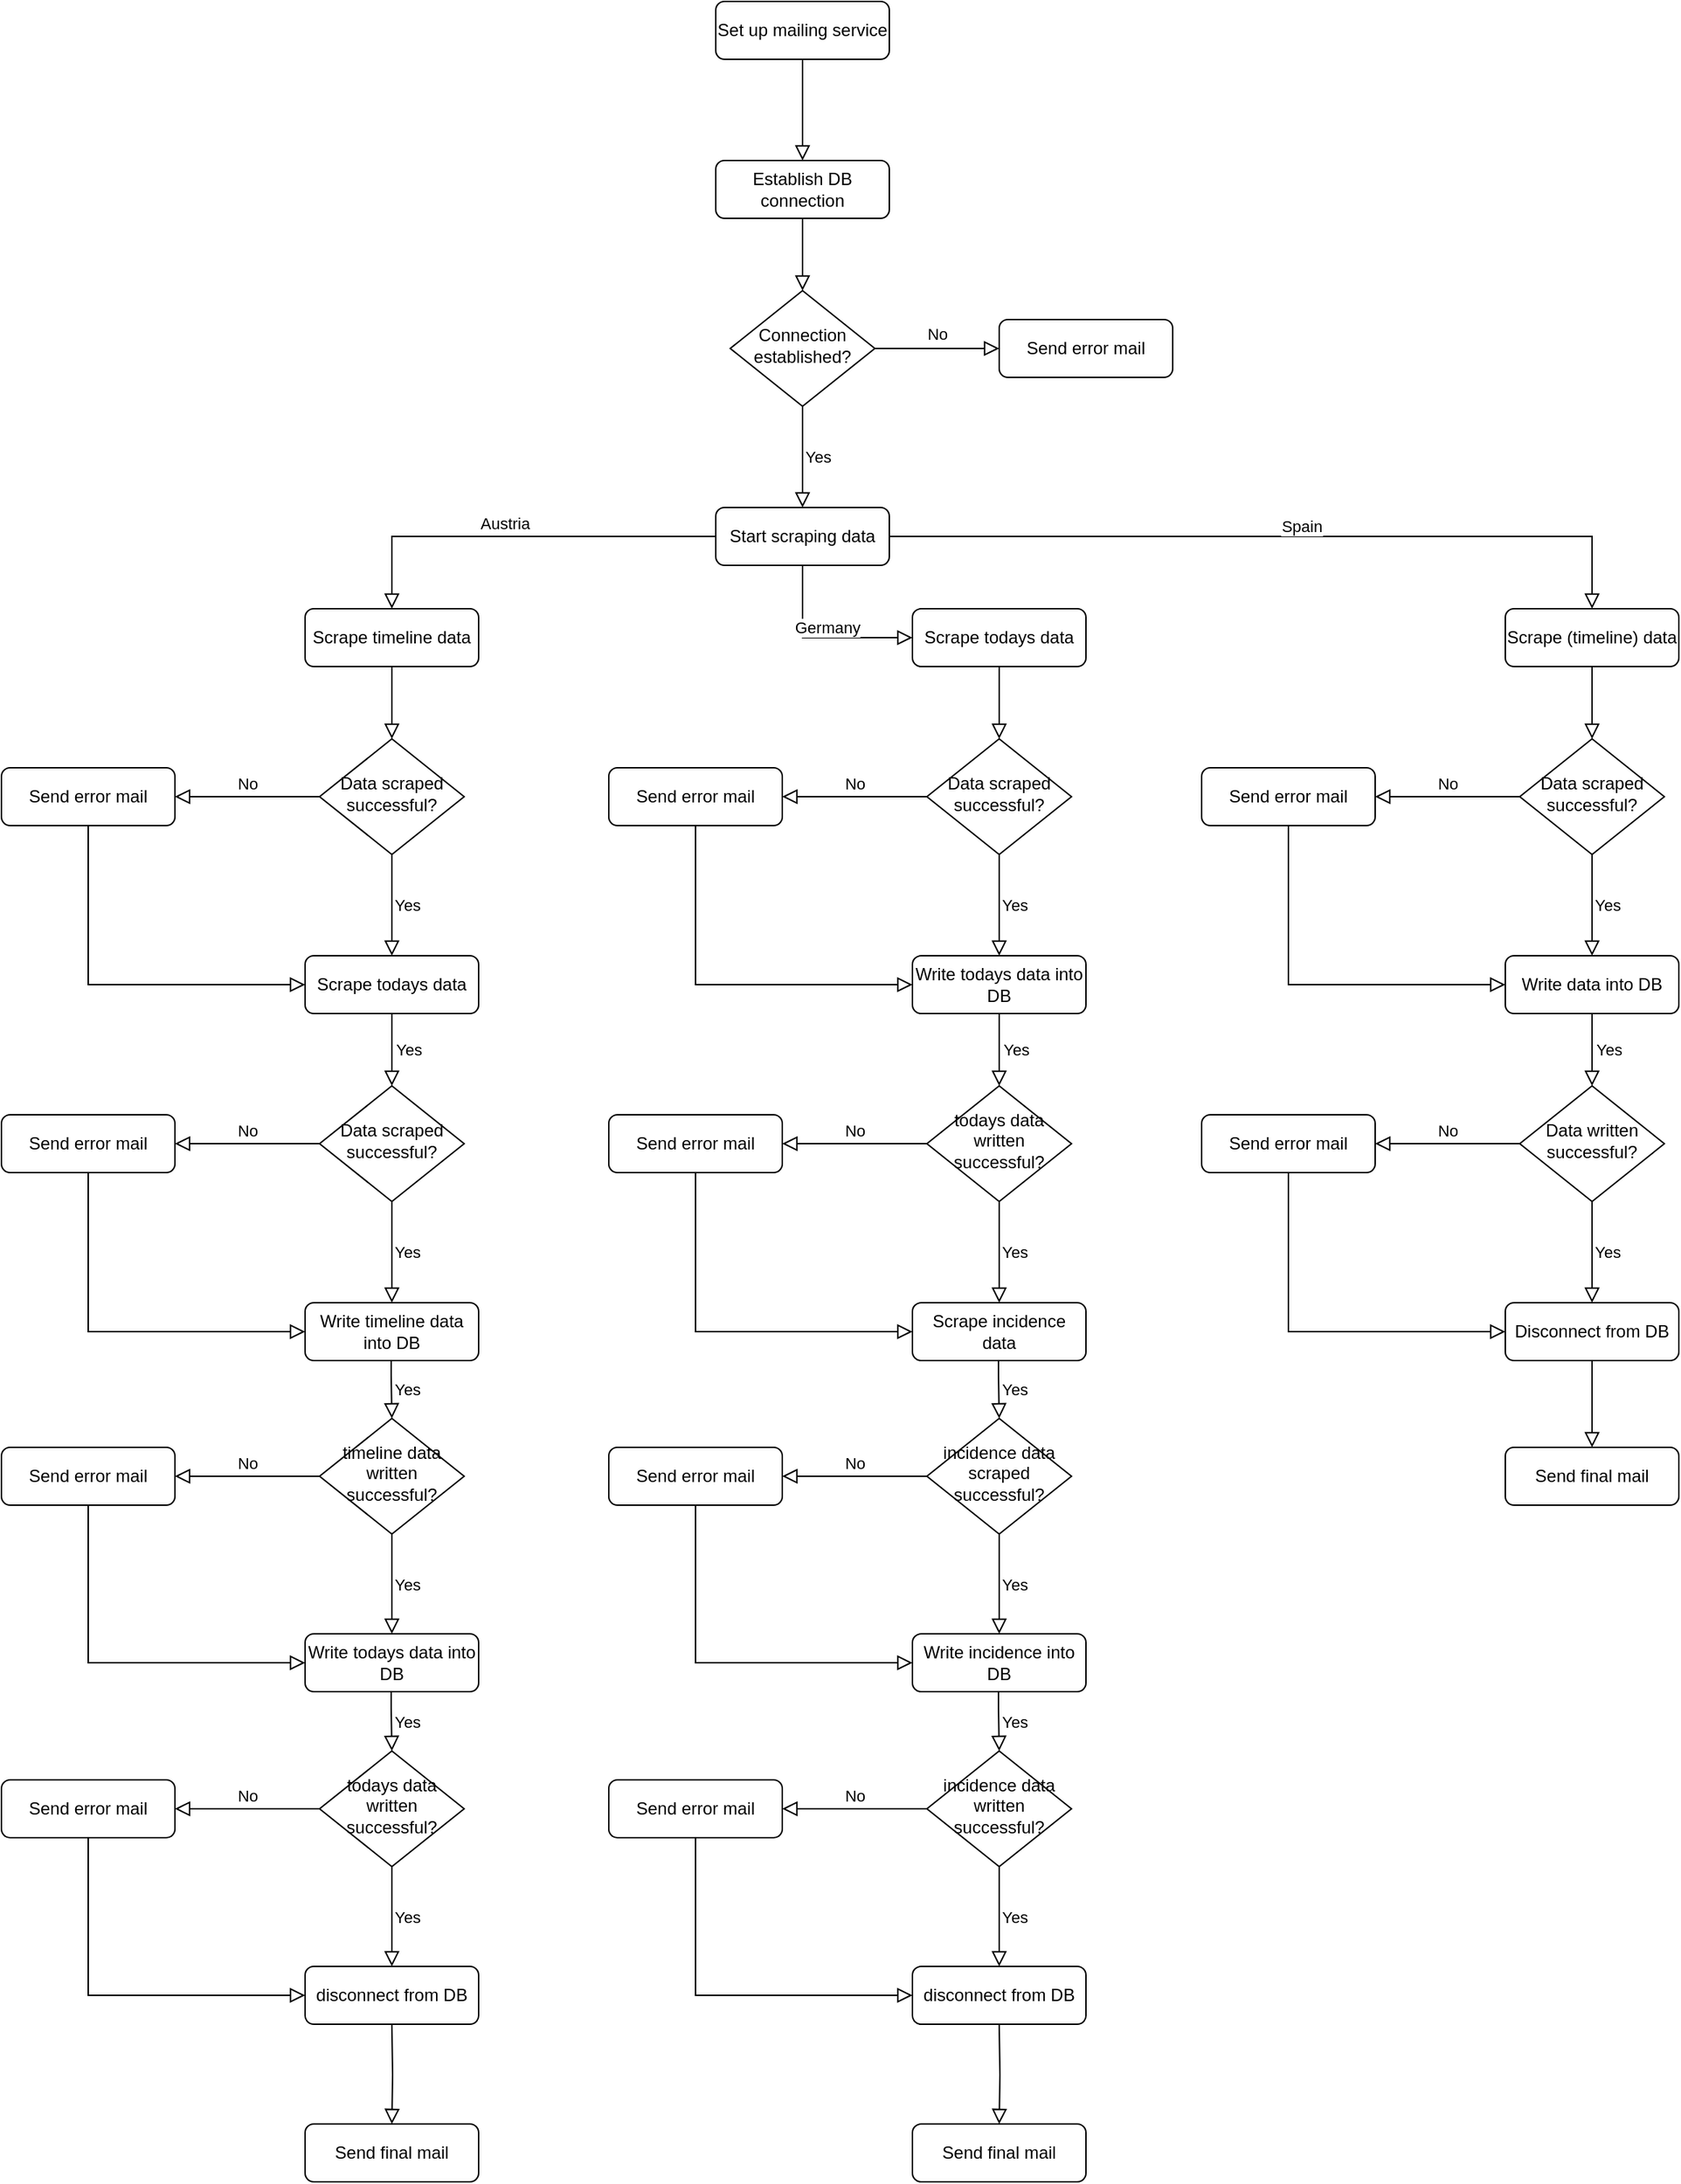 <mxfile version="14.1.8" type="device" pages="4"><diagram id="C5RBs43oDa-KdzZeNtuy" name="Scripts"><mxGraphModel dx="3031" dy="1284" grid="1" gridSize="10" guides="1" tooltips="1" connect="1" arrows="1" fold="1" page="1" pageScale="1" pageWidth="827" pageHeight="1169" math="0" shadow="0"><root><mxCell id="WIyWlLk6GJQsqaUBKTNV-0"/><mxCell id="WIyWlLk6GJQsqaUBKTNV-1" parent="WIyWlLk6GJQsqaUBKTNV-0"/><mxCell id="WIyWlLk6GJQsqaUBKTNV-3" value="Set up mailing service" style="rounded=1;whiteSpace=wrap;html=1;fontSize=12;glass=0;strokeWidth=1;shadow=0;" parent="WIyWlLk6GJQsqaUBKTNV-1" vertex="1"><mxGeometry x="354" y="10" width="120" height="40" as="geometry"/></mxCell><mxCell id="WIyWlLk6GJQsqaUBKTNV-5" value="No" style="edgeStyle=orthogonalEdgeStyle;rounded=0;html=1;jettySize=auto;orthogonalLoop=1;fontSize=11;endArrow=block;endFill=0;endSize=8;strokeWidth=1;shadow=0;labelBackgroundColor=none;" parent="WIyWlLk6GJQsqaUBKTNV-1" source="WIyWlLk6GJQsqaUBKTNV-6" target="WIyWlLk6GJQsqaUBKTNV-7" edge="1"><mxGeometry y="10" relative="1" as="geometry"><mxPoint as="offset"/></mxGeometry></mxCell><mxCell id="WIyWlLk6GJQsqaUBKTNV-6" value="Connection established?" style="rhombus;whiteSpace=wrap;html=1;shadow=0;fontFamily=Helvetica;fontSize=12;align=center;strokeWidth=1;spacing=6;spacingTop=-4;" parent="WIyWlLk6GJQsqaUBKTNV-1" vertex="1"><mxGeometry x="364" y="210" width="100" height="80" as="geometry"/></mxCell><mxCell id="WIyWlLk6GJQsqaUBKTNV-7" value="Send error mail" style="rounded=1;whiteSpace=wrap;html=1;fontSize=12;glass=0;strokeWidth=1;shadow=0;" parent="WIyWlLk6GJQsqaUBKTNV-1" vertex="1"><mxGeometry x="550" y="230" width="120" height="40" as="geometry"/></mxCell><mxCell id="ScOPlZkT6kXW_OuoBkm3-0" value="" style="rounded=0;html=1;jettySize=auto;orthogonalLoop=1;fontSize=11;endArrow=block;endFill=0;endSize=8;strokeWidth=1;shadow=0;labelBackgroundColor=none;edgeStyle=orthogonalEdgeStyle;exitX=0.5;exitY=1;exitDx=0;exitDy=0;entryX=0.5;entryY=0;entryDx=0;entryDy=0;" edge="1" parent="WIyWlLk6GJQsqaUBKTNV-1" source="WIyWlLk6GJQsqaUBKTNV-3" target="ScOPlZkT6kXW_OuoBkm3-1"><mxGeometry relative="1" as="geometry"><mxPoint x="500" y="70" as="sourcePoint"/><mxPoint x="500" y="190" as="targetPoint"/></mxGeometry></mxCell><mxCell id="ScOPlZkT6kXW_OuoBkm3-1" value="Establish DB connection" style="rounded=1;whiteSpace=wrap;html=1;fontSize=12;glass=0;strokeWidth=1;shadow=0;" vertex="1" parent="WIyWlLk6GJQsqaUBKTNV-1"><mxGeometry x="354" y="120" width="120" height="40" as="geometry"/></mxCell><mxCell id="ScOPlZkT6kXW_OuoBkm3-3" value="" style="rounded=0;html=1;jettySize=auto;orthogonalLoop=1;fontSize=11;endArrow=block;endFill=0;endSize=8;strokeWidth=1;shadow=0;labelBackgroundColor=none;edgeStyle=orthogonalEdgeStyle;exitX=0.5;exitY=1;exitDx=0;exitDy=0;entryX=0.5;entryY=0;entryDx=0;entryDy=0;" edge="1" parent="WIyWlLk6GJQsqaUBKTNV-1" source="ScOPlZkT6kXW_OuoBkm3-1" target="WIyWlLk6GJQsqaUBKTNV-6"><mxGeometry relative="1" as="geometry"><mxPoint x="424" y="60" as="sourcePoint"/><mxPoint x="424" y="130" as="targetPoint"/></mxGeometry></mxCell><mxCell id="ScOPlZkT6kXW_OuoBkm3-4" value="Start scraping data" style="rounded=1;whiteSpace=wrap;html=1;fontSize=12;glass=0;strokeWidth=1;shadow=0;" vertex="1" parent="WIyWlLk6GJQsqaUBKTNV-1"><mxGeometry x="354" y="360" width="120" height="40" as="geometry"/></mxCell><mxCell id="ScOPlZkT6kXW_OuoBkm3-10" value="" style="rounded=0;html=1;jettySize=auto;orthogonalLoop=1;fontSize=11;endArrow=block;endFill=0;endSize=8;strokeWidth=1;shadow=0;labelBackgroundColor=none;edgeStyle=orthogonalEdgeStyle;exitX=0;exitY=0.5;exitDx=0;exitDy=0;entryX=0.5;entryY=0;entryDx=0;entryDy=0;" edge="1" parent="WIyWlLk6GJQsqaUBKTNV-1" source="ScOPlZkT6kXW_OuoBkm3-4" target="ScOPlZkT6kXW_OuoBkm3-12"><mxGeometry relative="1" as="geometry"><mxPoint x="220" y="380" as="sourcePoint"/><mxPoint x="130" y="420" as="targetPoint"/><Array as="points"><mxPoint x="130" y="380"/></Array></mxGeometry></mxCell><mxCell id="ScOPlZkT6kXW_OuoBkm3-11" value="Austria" style="edgeLabel;html=1;align=center;verticalAlign=bottom;resizable=0;points=[];labelPosition=center;verticalLabelPosition=top;" vertex="1" connectable="0" parent="ScOPlZkT6kXW_OuoBkm3-10"><mxGeometry x="0.064" y="-1" relative="1" as="geometry"><mxPoint as="offset"/></mxGeometry></mxCell><mxCell id="ScOPlZkT6kXW_OuoBkm3-12" value="Scrape timeline data" style="rounded=1;whiteSpace=wrap;html=1;fontSize=12;glass=0;strokeWidth=1;shadow=0;" vertex="1" parent="WIyWlLk6GJQsqaUBKTNV-1"><mxGeometry x="70" y="430" width="120" height="40" as="geometry"/></mxCell><mxCell id="ScOPlZkT6kXW_OuoBkm3-13" value="Data scraped successful?" style="rhombus;whiteSpace=wrap;html=1;shadow=0;fontFamily=Helvetica;fontSize=12;align=center;strokeWidth=1;spacing=6;spacingTop=-4;" vertex="1" parent="WIyWlLk6GJQsqaUBKTNV-1"><mxGeometry x="80" y="520" width="100" height="80" as="geometry"/></mxCell><mxCell id="ScOPlZkT6kXW_OuoBkm3-15" value="Yes" style="rounded=0;html=1;jettySize=auto;orthogonalLoop=1;fontSize=11;endArrow=block;endFill=0;endSize=8;strokeWidth=1;shadow=0;labelBackgroundColor=none;edgeStyle=orthogonalEdgeStyle;exitX=0.5;exitY=1;exitDx=0;exitDy=0;entryX=0.5;entryY=0;entryDx=0;entryDy=0;labelPosition=right;verticalLabelPosition=middle;align=left;verticalAlign=middle;" edge="1" parent="WIyWlLk6GJQsqaUBKTNV-1" source="WIyWlLk6GJQsqaUBKTNV-6" target="ScOPlZkT6kXW_OuoBkm3-4"><mxGeometry relative="1" as="geometry"><mxPoint x="414" y="310" as="sourcePoint"/><mxPoint x="414" y="350" as="targetPoint"/></mxGeometry></mxCell><mxCell id="ScOPlZkT6kXW_OuoBkm3-16" value="" style="rounded=0;html=1;jettySize=auto;orthogonalLoop=1;fontSize=11;endArrow=block;endFill=0;endSize=8;strokeWidth=1;shadow=0;labelBackgroundColor=none;edgeStyle=orthogonalEdgeStyle;exitX=0.5;exitY=1;exitDx=0;exitDy=0;entryX=0.5;entryY=0;entryDx=0;entryDy=0;" edge="1" parent="WIyWlLk6GJQsqaUBKTNV-1" source="ScOPlZkT6kXW_OuoBkm3-12" target="ScOPlZkT6kXW_OuoBkm3-13"><mxGeometry relative="1" as="geometry"><mxPoint x="130" y="500" as="sourcePoint"/><mxPoint x="130" y="510" as="targetPoint"/></mxGeometry></mxCell><mxCell id="ScOPlZkT6kXW_OuoBkm3-17" value="No" style="rounded=0;html=1;jettySize=auto;orthogonalLoop=1;fontSize=11;endArrow=block;endFill=0;endSize=8;strokeWidth=1;shadow=0;labelBackgroundColor=none;edgeStyle=orthogonalEdgeStyle;exitX=0;exitY=0.5;exitDx=0;exitDy=0;labelPosition=center;verticalLabelPosition=top;align=center;verticalAlign=bottom;entryX=1;entryY=0.5;entryDx=0;entryDy=0;" edge="1" parent="WIyWlLk6GJQsqaUBKTNV-1" source="ScOPlZkT6kXW_OuoBkm3-13" target="ScOPlZkT6kXW_OuoBkm3-19"><mxGeometry relative="1" as="geometry"><mxPoint x="220" y="560" as="sourcePoint"/><mxPoint x="250" y="560" as="targetPoint"/><Array as="points"><mxPoint x="30" y="560"/><mxPoint x="30" y="560"/></Array></mxGeometry></mxCell><mxCell id="ScOPlZkT6kXW_OuoBkm3-18" value="Yes" style="rounded=0;html=1;jettySize=auto;orthogonalLoop=1;fontSize=11;endArrow=block;endFill=0;endSize=8;strokeWidth=1;shadow=0;labelBackgroundColor=none;edgeStyle=orthogonalEdgeStyle;exitX=0.5;exitY=1;exitDx=0;exitDy=0;labelPosition=right;verticalLabelPosition=middle;align=left;verticalAlign=middle;entryX=0.5;entryY=0;entryDx=0;entryDy=0;" edge="1" parent="WIyWlLk6GJQsqaUBKTNV-1" source="ScOPlZkT6kXW_OuoBkm3-13" target="ScOPlZkT6kXW_OuoBkm3-21"><mxGeometry relative="1" as="geometry"><mxPoint x="129.5" y="650" as="sourcePoint"/><mxPoint x="130" y="660" as="targetPoint"/></mxGeometry></mxCell><mxCell id="ScOPlZkT6kXW_OuoBkm3-19" value="Send error mail" style="rounded=1;whiteSpace=wrap;html=1;fontSize=12;glass=0;strokeWidth=1;shadow=0;" vertex="1" parent="WIyWlLk6GJQsqaUBKTNV-1"><mxGeometry x="-140" y="540" width="120" height="40" as="geometry"/></mxCell><mxCell id="ScOPlZkT6kXW_OuoBkm3-20" value="" style="rounded=0;html=1;jettySize=auto;orthogonalLoop=1;fontSize=11;endArrow=block;endFill=0;endSize=8;strokeWidth=1;shadow=0;labelBackgroundColor=none;edgeStyle=orthogonalEdgeStyle;exitX=0.5;exitY=1;exitDx=0;exitDy=0;entryX=0;entryY=0.5;entryDx=0;entryDy=0;" edge="1" parent="WIyWlLk6GJQsqaUBKTNV-1" source="ScOPlZkT6kXW_OuoBkm3-19" target="ScOPlZkT6kXW_OuoBkm3-21"><mxGeometry relative="1" as="geometry"><mxPoint x="319.5" y="590" as="sourcePoint"/><mxPoint x="240" y="690" as="targetPoint"/><Array as="points"><mxPoint x="-80" y="690"/></Array></mxGeometry></mxCell><mxCell id="ScOPlZkT6kXW_OuoBkm3-21" value="Scrape todays data" style="rounded=1;whiteSpace=wrap;html=1;fontSize=12;glass=0;strokeWidth=1;shadow=0;" vertex="1" parent="WIyWlLk6GJQsqaUBKTNV-1"><mxGeometry x="70" y="670" width="120" height="40" as="geometry"/></mxCell><mxCell id="omWxQSeoEZj2vIOWzUog-0" value="Data scraped successful?" style="rhombus;whiteSpace=wrap;html=1;shadow=0;fontFamily=Helvetica;fontSize=12;align=center;strokeWidth=1;spacing=6;spacingTop=-4;" vertex="1" parent="WIyWlLk6GJQsqaUBKTNV-1"><mxGeometry x="80" y="760" width="100" height="80" as="geometry"/></mxCell><mxCell id="omWxQSeoEZj2vIOWzUog-1" value="No" style="rounded=0;html=1;jettySize=auto;orthogonalLoop=1;fontSize=11;endArrow=block;endFill=0;endSize=8;strokeWidth=1;shadow=0;labelBackgroundColor=none;edgeStyle=orthogonalEdgeStyle;exitX=0;exitY=0.5;exitDx=0;exitDy=0;labelPosition=center;verticalLabelPosition=top;align=center;verticalAlign=bottom;entryX=1;entryY=0.5;entryDx=0;entryDy=0;" edge="1" parent="WIyWlLk6GJQsqaUBKTNV-1" source="omWxQSeoEZj2vIOWzUog-0" target="omWxQSeoEZj2vIOWzUog-3"><mxGeometry relative="1" as="geometry"><mxPoint x="220" y="800" as="sourcePoint"/><mxPoint x="250" y="800" as="targetPoint"/></mxGeometry></mxCell><mxCell id="omWxQSeoEZj2vIOWzUog-2" value="Yes" style="rounded=0;html=1;jettySize=auto;orthogonalLoop=1;fontSize=11;endArrow=block;endFill=0;endSize=8;strokeWidth=1;shadow=0;labelBackgroundColor=none;edgeStyle=orthogonalEdgeStyle;exitX=0.5;exitY=1;exitDx=0;exitDy=0;labelPosition=right;verticalLabelPosition=middle;align=left;verticalAlign=middle;entryX=0.5;entryY=0;entryDx=0;entryDy=0;" edge="1" parent="WIyWlLk6GJQsqaUBKTNV-1" source="omWxQSeoEZj2vIOWzUog-0" target="omWxQSeoEZj2vIOWzUog-5"><mxGeometry relative="1" as="geometry"><mxPoint x="129.5" y="890" as="sourcePoint"/><mxPoint x="130" y="900" as="targetPoint"/></mxGeometry></mxCell><mxCell id="omWxQSeoEZj2vIOWzUog-3" value="Send error mail" style="rounded=1;whiteSpace=wrap;html=1;fontSize=12;glass=0;strokeWidth=1;shadow=0;" vertex="1" parent="WIyWlLk6GJQsqaUBKTNV-1"><mxGeometry x="-140" y="780" width="120" height="40" as="geometry"/></mxCell><mxCell id="omWxQSeoEZj2vIOWzUog-4" value="" style="rounded=0;html=1;jettySize=auto;orthogonalLoop=1;fontSize=11;endArrow=block;endFill=0;endSize=8;strokeWidth=1;shadow=0;labelBackgroundColor=none;edgeStyle=orthogonalEdgeStyle;exitX=0.5;exitY=1;exitDx=0;exitDy=0;entryX=0;entryY=0.5;entryDx=0;entryDy=0;" edge="1" parent="WIyWlLk6GJQsqaUBKTNV-1" source="omWxQSeoEZj2vIOWzUog-3" target="omWxQSeoEZj2vIOWzUog-5"><mxGeometry relative="1" as="geometry"><mxPoint x="319.5" y="830" as="sourcePoint"/><mxPoint x="240" y="930" as="targetPoint"/><Array as="points"><mxPoint x="-80" y="930"/></Array></mxGeometry></mxCell><mxCell id="omWxQSeoEZj2vIOWzUog-5" value="Write timeline data into DB" style="rounded=1;whiteSpace=wrap;html=1;fontSize=12;glass=0;strokeWidth=1;shadow=0;" vertex="1" parent="WIyWlLk6GJQsqaUBKTNV-1"><mxGeometry x="70" y="910" width="120" height="40" as="geometry"/></mxCell><mxCell id="omWxQSeoEZj2vIOWzUog-6" value="Yes" style="rounded=0;html=1;jettySize=auto;orthogonalLoop=1;fontSize=11;endArrow=block;endFill=0;endSize=8;strokeWidth=1;shadow=0;labelBackgroundColor=none;edgeStyle=orthogonalEdgeStyle;exitX=0.5;exitY=1;exitDx=0;exitDy=0;labelPosition=right;verticalLabelPosition=middle;align=left;verticalAlign=middle;" edge="1" parent="WIyWlLk6GJQsqaUBKTNV-1" source="ScOPlZkT6kXW_OuoBkm3-21"><mxGeometry relative="1" as="geometry"><mxPoint x="129.5" y="720" as="sourcePoint"/><mxPoint x="130" y="760" as="targetPoint"/></mxGeometry></mxCell><mxCell id="omWxQSeoEZj2vIOWzUog-13" value="timeline data written successful?" style="rhombus;whiteSpace=wrap;html=1;shadow=0;fontFamily=Helvetica;fontSize=12;align=center;strokeWidth=1;spacing=6;spacingTop=-4;" vertex="1" parent="WIyWlLk6GJQsqaUBKTNV-1"><mxGeometry x="80" y="990" width="100" height="80" as="geometry"/></mxCell><mxCell id="omWxQSeoEZj2vIOWzUog-14" value="No" style="rounded=0;html=1;jettySize=auto;orthogonalLoop=1;fontSize=11;endArrow=block;endFill=0;endSize=8;strokeWidth=1;shadow=0;labelBackgroundColor=none;edgeStyle=orthogonalEdgeStyle;exitX=0;exitY=0.5;exitDx=0;exitDy=0;labelPosition=center;verticalLabelPosition=top;align=center;verticalAlign=bottom;entryX=1;entryY=0.5;entryDx=0;entryDy=0;" edge="1" parent="WIyWlLk6GJQsqaUBKTNV-1" source="omWxQSeoEZj2vIOWzUog-13" target="omWxQSeoEZj2vIOWzUog-16"><mxGeometry relative="1" as="geometry"><mxPoint x="220" y="1030" as="sourcePoint"/><mxPoint x="250" y="1030" as="targetPoint"/></mxGeometry></mxCell><mxCell id="omWxQSeoEZj2vIOWzUog-15" value="Yes" style="rounded=0;html=1;jettySize=auto;orthogonalLoop=1;fontSize=11;endArrow=block;endFill=0;endSize=8;strokeWidth=1;shadow=0;labelBackgroundColor=none;edgeStyle=orthogonalEdgeStyle;exitX=0.5;exitY=1;exitDx=0;exitDy=0;labelPosition=right;verticalLabelPosition=middle;align=left;verticalAlign=middle;entryX=0.5;entryY=0;entryDx=0;entryDy=0;" edge="1" parent="WIyWlLk6GJQsqaUBKTNV-1" source="omWxQSeoEZj2vIOWzUog-13" target="omWxQSeoEZj2vIOWzUog-18"><mxGeometry relative="1" as="geometry"><mxPoint x="129.5" y="1120" as="sourcePoint"/><mxPoint x="130" y="1130" as="targetPoint"/></mxGeometry></mxCell><mxCell id="omWxQSeoEZj2vIOWzUog-16" value="Send error mail" style="rounded=1;whiteSpace=wrap;html=1;fontSize=12;glass=0;strokeWidth=1;shadow=0;" vertex="1" parent="WIyWlLk6GJQsqaUBKTNV-1"><mxGeometry x="-140" y="1010" width="120" height="40" as="geometry"/></mxCell><mxCell id="omWxQSeoEZj2vIOWzUog-17" value="" style="rounded=0;html=1;jettySize=auto;orthogonalLoop=1;fontSize=11;endArrow=block;endFill=0;endSize=8;strokeWidth=1;shadow=0;labelBackgroundColor=none;edgeStyle=orthogonalEdgeStyle;exitX=0.5;exitY=1;exitDx=0;exitDy=0;entryX=0;entryY=0.5;entryDx=0;entryDy=0;" edge="1" parent="WIyWlLk6GJQsqaUBKTNV-1" source="omWxQSeoEZj2vIOWzUog-16" target="omWxQSeoEZj2vIOWzUog-18"><mxGeometry relative="1" as="geometry"><mxPoint x="319.5" y="1060" as="sourcePoint"/><mxPoint x="240" y="1160" as="targetPoint"/><Array as="points"><mxPoint x="-80" y="1159"/></Array></mxGeometry></mxCell><mxCell id="omWxQSeoEZj2vIOWzUog-18" value="Write todays data into DB" style="rounded=1;whiteSpace=wrap;html=1;fontSize=12;glass=0;strokeWidth=1;shadow=0;" vertex="1" parent="WIyWlLk6GJQsqaUBKTNV-1"><mxGeometry x="70" y="1139" width="120" height="40" as="geometry"/></mxCell><mxCell id="omWxQSeoEZj2vIOWzUog-19" value="Yes" style="rounded=0;html=1;jettySize=auto;orthogonalLoop=1;fontSize=11;endArrow=block;endFill=0;endSize=8;strokeWidth=1;shadow=0;labelBackgroundColor=none;edgeStyle=orthogonalEdgeStyle;exitX=0.5;exitY=1;exitDx=0;exitDy=0;labelPosition=right;verticalLabelPosition=middle;align=left;verticalAlign=middle;" edge="1" parent="WIyWlLk6GJQsqaUBKTNV-1"><mxGeometry relative="1" as="geometry"><mxPoint x="129.5" y="950" as="sourcePoint"/><mxPoint x="130" y="990" as="targetPoint"/><Array as="points"><mxPoint x="130" y="960"/><mxPoint x="130" y="960"/></Array></mxGeometry></mxCell><mxCell id="omWxQSeoEZj2vIOWzUog-20" value="todays data written successful?" style="rhombus;whiteSpace=wrap;html=1;shadow=0;fontFamily=Helvetica;fontSize=12;align=center;strokeWidth=1;spacing=6;spacingTop=-4;" vertex="1" parent="WIyWlLk6GJQsqaUBKTNV-1"><mxGeometry x="80" y="1220" width="100" height="80" as="geometry"/></mxCell><mxCell id="omWxQSeoEZj2vIOWzUog-21" value="No" style="rounded=0;html=1;jettySize=auto;orthogonalLoop=1;fontSize=11;endArrow=block;endFill=0;endSize=8;strokeWidth=1;shadow=0;labelBackgroundColor=none;edgeStyle=orthogonalEdgeStyle;exitX=0;exitY=0.5;exitDx=0;exitDy=0;labelPosition=center;verticalLabelPosition=top;align=center;verticalAlign=bottom;entryX=1;entryY=0.5;entryDx=0;entryDy=0;" edge="1" parent="WIyWlLk6GJQsqaUBKTNV-1" source="omWxQSeoEZj2vIOWzUog-20" target="omWxQSeoEZj2vIOWzUog-23"><mxGeometry relative="1" as="geometry"><mxPoint x="220" y="1260" as="sourcePoint"/><mxPoint x="250" y="1260" as="targetPoint"/></mxGeometry></mxCell><mxCell id="omWxQSeoEZj2vIOWzUog-22" value="Yes" style="rounded=0;html=1;jettySize=auto;orthogonalLoop=1;fontSize=11;endArrow=block;endFill=0;endSize=8;strokeWidth=1;shadow=0;labelBackgroundColor=none;edgeStyle=orthogonalEdgeStyle;exitX=0.5;exitY=1;exitDx=0;exitDy=0;labelPosition=right;verticalLabelPosition=middle;align=left;verticalAlign=middle;entryX=0.5;entryY=0;entryDx=0;entryDy=0;" edge="1" parent="WIyWlLk6GJQsqaUBKTNV-1" source="omWxQSeoEZj2vIOWzUog-20" target="omWxQSeoEZj2vIOWzUog-25"><mxGeometry relative="1" as="geometry"><mxPoint x="129.5" y="1350" as="sourcePoint"/><mxPoint x="130" y="1360" as="targetPoint"/></mxGeometry></mxCell><mxCell id="omWxQSeoEZj2vIOWzUog-23" value="Send error mail" style="rounded=1;whiteSpace=wrap;html=1;fontSize=12;glass=0;strokeWidth=1;shadow=0;" vertex="1" parent="WIyWlLk6GJQsqaUBKTNV-1"><mxGeometry x="-140" y="1240" width="120" height="40" as="geometry"/></mxCell><mxCell id="omWxQSeoEZj2vIOWzUog-24" value="" style="rounded=0;html=1;jettySize=auto;orthogonalLoop=1;fontSize=11;endArrow=block;endFill=0;endSize=8;strokeWidth=1;shadow=0;labelBackgroundColor=none;edgeStyle=orthogonalEdgeStyle;exitX=0.5;exitY=1;exitDx=0;exitDy=0;entryX=0;entryY=0.5;entryDx=0;entryDy=0;" edge="1" parent="WIyWlLk6GJQsqaUBKTNV-1" source="omWxQSeoEZj2vIOWzUog-23" target="omWxQSeoEZj2vIOWzUog-25"><mxGeometry relative="1" as="geometry"><mxPoint x="319.5" y="1290" as="sourcePoint"/><mxPoint x="240" y="1390" as="targetPoint"/><Array as="points"><mxPoint x="-80" y="1389"/></Array></mxGeometry></mxCell><mxCell id="omWxQSeoEZj2vIOWzUog-25" value="disconnect from DB" style="rounded=1;whiteSpace=wrap;html=1;fontSize=12;glass=0;strokeWidth=1;shadow=0;" vertex="1" parent="WIyWlLk6GJQsqaUBKTNV-1"><mxGeometry x="70" y="1369" width="120" height="40" as="geometry"/></mxCell><mxCell id="omWxQSeoEZj2vIOWzUog-26" value="Yes" style="rounded=0;html=1;jettySize=auto;orthogonalLoop=1;fontSize=11;endArrow=block;endFill=0;endSize=8;strokeWidth=1;shadow=0;labelBackgroundColor=none;edgeStyle=orthogonalEdgeStyle;exitX=0.5;exitY=1;exitDx=0;exitDy=0;labelPosition=right;verticalLabelPosition=middle;align=left;verticalAlign=middle;" edge="1" parent="WIyWlLk6GJQsqaUBKTNV-1"><mxGeometry relative="1" as="geometry"><mxPoint x="129.5" y="1179" as="sourcePoint"/><mxPoint x="130" y="1220" as="targetPoint"/><Array as="points"><mxPoint x="130" y="1190"/><mxPoint x="130" y="1190"/></Array></mxGeometry></mxCell><mxCell id="omWxQSeoEZj2vIOWzUog-27" value="" style="rounded=0;html=1;jettySize=auto;orthogonalLoop=1;fontSize=11;endArrow=block;endFill=0;endSize=8;strokeWidth=1;shadow=0;labelBackgroundColor=none;edgeStyle=orthogonalEdgeStyle;exitX=0.5;exitY=1;exitDx=0;exitDy=0;labelPosition=right;verticalLabelPosition=middle;align=left;verticalAlign=middle;entryX=0.5;entryY=0;entryDx=0;entryDy=0;" edge="1" parent="WIyWlLk6GJQsqaUBKTNV-1" target="omWxQSeoEZj2vIOWzUog-28"><mxGeometry relative="1" as="geometry"><mxPoint x="130" y="1409" as="sourcePoint"/><mxPoint x="130" y="1469" as="targetPoint"/></mxGeometry></mxCell><mxCell id="omWxQSeoEZj2vIOWzUog-28" value="Send final mail" style="rounded=1;whiteSpace=wrap;html=1;fontSize=12;glass=0;strokeWidth=1;shadow=0;" vertex="1" parent="WIyWlLk6GJQsqaUBKTNV-1"><mxGeometry x="70" y="1478" width="120" height="40" as="geometry"/></mxCell><mxCell id="omWxQSeoEZj2vIOWzUog-30" value="Scrape todays data" style="rounded=1;whiteSpace=wrap;html=1;fontSize=12;glass=0;strokeWidth=1;shadow=0;" vertex="1" parent="WIyWlLk6GJQsqaUBKTNV-1"><mxGeometry x="490" y="430" width="120" height="40" as="geometry"/></mxCell><mxCell id="omWxQSeoEZj2vIOWzUog-31" value="Data scraped successful?" style="rhombus;whiteSpace=wrap;html=1;shadow=0;fontFamily=Helvetica;fontSize=12;align=center;strokeWidth=1;spacing=6;spacingTop=-4;" vertex="1" parent="WIyWlLk6GJQsqaUBKTNV-1"><mxGeometry x="500" y="520" width="100" height="80" as="geometry"/></mxCell><mxCell id="omWxQSeoEZj2vIOWzUog-32" value="" style="rounded=0;html=1;jettySize=auto;orthogonalLoop=1;fontSize=11;endArrow=block;endFill=0;endSize=8;strokeWidth=1;shadow=0;labelBackgroundColor=none;edgeStyle=orthogonalEdgeStyle;exitX=0.5;exitY=1;exitDx=0;exitDy=0;entryX=0.5;entryY=0;entryDx=0;entryDy=0;" edge="1" parent="WIyWlLk6GJQsqaUBKTNV-1" source="omWxQSeoEZj2vIOWzUog-30" target="omWxQSeoEZj2vIOWzUog-31"><mxGeometry relative="1" as="geometry"><mxPoint x="550" y="500" as="sourcePoint"/><mxPoint x="550" y="510" as="targetPoint"/></mxGeometry></mxCell><mxCell id="omWxQSeoEZj2vIOWzUog-33" value="No" style="rounded=0;html=1;jettySize=auto;orthogonalLoop=1;fontSize=11;endArrow=block;endFill=0;endSize=8;strokeWidth=1;shadow=0;labelBackgroundColor=none;edgeStyle=orthogonalEdgeStyle;exitX=0;exitY=0.5;exitDx=0;exitDy=0;labelPosition=center;verticalLabelPosition=top;align=center;verticalAlign=bottom;entryX=1;entryY=0.5;entryDx=0;entryDy=0;" edge="1" parent="WIyWlLk6GJQsqaUBKTNV-1" source="omWxQSeoEZj2vIOWzUog-31" target="omWxQSeoEZj2vIOWzUog-35"><mxGeometry relative="1" as="geometry"><mxPoint x="640" y="560" as="sourcePoint"/><mxPoint x="670" y="560" as="targetPoint"/><Array as="points"><mxPoint x="450" y="560"/><mxPoint x="450" y="560"/></Array></mxGeometry></mxCell><mxCell id="omWxQSeoEZj2vIOWzUog-34" value="Yes" style="rounded=0;html=1;jettySize=auto;orthogonalLoop=1;fontSize=11;endArrow=block;endFill=0;endSize=8;strokeWidth=1;shadow=0;labelBackgroundColor=none;edgeStyle=orthogonalEdgeStyle;exitX=0.5;exitY=1;exitDx=0;exitDy=0;labelPosition=right;verticalLabelPosition=middle;align=left;verticalAlign=middle;entryX=0.5;entryY=0;entryDx=0;entryDy=0;" edge="1" parent="WIyWlLk6GJQsqaUBKTNV-1" source="omWxQSeoEZj2vIOWzUog-31" target="omWxQSeoEZj2vIOWzUog-37"><mxGeometry relative="1" as="geometry"><mxPoint x="549.5" y="650" as="sourcePoint"/><mxPoint x="550" y="660" as="targetPoint"/></mxGeometry></mxCell><mxCell id="omWxQSeoEZj2vIOWzUog-35" value="Send error mail" style="rounded=1;whiteSpace=wrap;html=1;fontSize=12;glass=0;strokeWidth=1;shadow=0;" vertex="1" parent="WIyWlLk6GJQsqaUBKTNV-1"><mxGeometry x="280" y="540" width="120" height="40" as="geometry"/></mxCell><mxCell id="omWxQSeoEZj2vIOWzUog-36" value="" style="rounded=0;html=1;jettySize=auto;orthogonalLoop=1;fontSize=11;endArrow=block;endFill=0;endSize=8;strokeWidth=1;shadow=0;labelBackgroundColor=none;edgeStyle=orthogonalEdgeStyle;exitX=0.5;exitY=1;exitDx=0;exitDy=0;entryX=0;entryY=0.5;entryDx=0;entryDy=0;" edge="1" parent="WIyWlLk6GJQsqaUBKTNV-1" source="omWxQSeoEZj2vIOWzUog-35" target="omWxQSeoEZj2vIOWzUog-37"><mxGeometry relative="1" as="geometry"><mxPoint x="739.5" y="590" as="sourcePoint"/><mxPoint x="660" y="690" as="targetPoint"/><Array as="points"><mxPoint x="340" y="690"/></Array></mxGeometry></mxCell><mxCell id="omWxQSeoEZj2vIOWzUog-37" value="Write todays data into DB" style="rounded=1;whiteSpace=wrap;html=1;fontSize=12;glass=0;strokeWidth=1;shadow=0;" vertex="1" parent="WIyWlLk6GJQsqaUBKTNV-1"><mxGeometry x="490" y="670" width="120" height="40" as="geometry"/></mxCell><mxCell id="omWxQSeoEZj2vIOWzUog-38" value="todays data written successful?" style="rhombus;whiteSpace=wrap;html=1;shadow=0;fontFamily=Helvetica;fontSize=12;align=center;strokeWidth=1;spacing=6;spacingTop=-4;" vertex="1" parent="WIyWlLk6GJQsqaUBKTNV-1"><mxGeometry x="500" y="760" width="100" height="80" as="geometry"/></mxCell><mxCell id="omWxQSeoEZj2vIOWzUog-39" value="No" style="rounded=0;html=1;jettySize=auto;orthogonalLoop=1;fontSize=11;endArrow=block;endFill=0;endSize=8;strokeWidth=1;shadow=0;labelBackgroundColor=none;edgeStyle=orthogonalEdgeStyle;exitX=0;exitY=0.5;exitDx=0;exitDy=0;labelPosition=center;verticalLabelPosition=top;align=center;verticalAlign=bottom;entryX=1;entryY=0.5;entryDx=0;entryDy=0;" edge="1" parent="WIyWlLk6GJQsqaUBKTNV-1" source="omWxQSeoEZj2vIOWzUog-38" target="omWxQSeoEZj2vIOWzUog-41"><mxGeometry relative="1" as="geometry"><mxPoint x="640" y="800" as="sourcePoint"/><mxPoint x="670" y="800" as="targetPoint"/></mxGeometry></mxCell><mxCell id="omWxQSeoEZj2vIOWzUog-40" value="Yes" style="rounded=0;html=1;jettySize=auto;orthogonalLoop=1;fontSize=11;endArrow=block;endFill=0;endSize=8;strokeWidth=1;shadow=0;labelBackgroundColor=none;edgeStyle=orthogonalEdgeStyle;exitX=0.5;exitY=1;exitDx=0;exitDy=0;labelPosition=right;verticalLabelPosition=middle;align=left;verticalAlign=middle;entryX=0.5;entryY=0;entryDx=0;entryDy=0;" edge="1" parent="WIyWlLk6GJQsqaUBKTNV-1" source="omWxQSeoEZj2vIOWzUog-38" target="omWxQSeoEZj2vIOWzUog-43"><mxGeometry relative="1" as="geometry"><mxPoint x="549.5" y="890" as="sourcePoint"/><mxPoint x="550" y="900" as="targetPoint"/></mxGeometry></mxCell><mxCell id="omWxQSeoEZj2vIOWzUog-41" value="Send error mail" style="rounded=1;whiteSpace=wrap;html=1;fontSize=12;glass=0;strokeWidth=1;shadow=0;" vertex="1" parent="WIyWlLk6GJQsqaUBKTNV-1"><mxGeometry x="280" y="780" width="120" height="40" as="geometry"/></mxCell><mxCell id="omWxQSeoEZj2vIOWzUog-42" value="" style="rounded=0;html=1;jettySize=auto;orthogonalLoop=1;fontSize=11;endArrow=block;endFill=0;endSize=8;strokeWidth=1;shadow=0;labelBackgroundColor=none;edgeStyle=orthogonalEdgeStyle;exitX=0.5;exitY=1;exitDx=0;exitDy=0;entryX=0;entryY=0.5;entryDx=0;entryDy=0;" edge="1" parent="WIyWlLk6GJQsqaUBKTNV-1" source="omWxQSeoEZj2vIOWzUog-41" target="omWxQSeoEZj2vIOWzUog-43"><mxGeometry relative="1" as="geometry"><mxPoint x="739.5" y="830" as="sourcePoint"/><mxPoint x="660" y="930" as="targetPoint"/><Array as="points"><mxPoint x="340" y="930"/></Array></mxGeometry></mxCell><mxCell id="omWxQSeoEZj2vIOWzUog-43" value="Scrape incidence data" style="rounded=1;whiteSpace=wrap;html=1;fontSize=12;glass=0;strokeWidth=1;shadow=0;" vertex="1" parent="WIyWlLk6GJQsqaUBKTNV-1"><mxGeometry x="490" y="910" width="120" height="40" as="geometry"/></mxCell><mxCell id="omWxQSeoEZj2vIOWzUog-44" value="Yes" style="rounded=0;html=1;jettySize=auto;orthogonalLoop=1;fontSize=11;endArrow=block;endFill=0;endSize=8;strokeWidth=1;shadow=0;labelBackgroundColor=none;edgeStyle=orthogonalEdgeStyle;exitX=0.5;exitY=1;exitDx=0;exitDy=0;labelPosition=right;verticalLabelPosition=middle;align=left;verticalAlign=middle;" edge="1" parent="WIyWlLk6GJQsqaUBKTNV-1" source="omWxQSeoEZj2vIOWzUog-37"><mxGeometry relative="1" as="geometry"><mxPoint x="549.5" y="720" as="sourcePoint"/><mxPoint x="550" y="760" as="targetPoint"/></mxGeometry></mxCell><mxCell id="omWxQSeoEZj2vIOWzUog-45" value="incidence data scraped successful?" style="rhombus;whiteSpace=wrap;html=1;shadow=0;fontFamily=Helvetica;fontSize=12;align=center;strokeWidth=1;spacing=6;spacingTop=-4;" vertex="1" parent="WIyWlLk6GJQsqaUBKTNV-1"><mxGeometry x="500" y="990" width="100" height="80" as="geometry"/></mxCell><mxCell id="omWxQSeoEZj2vIOWzUog-46" value="No" style="rounded=0;html=1;jettySize=auto;orthogonalLoop=1;fontSize=11;endArrow=block;endFill=0;endSize=8;strokeWidth=1;shadow=0;labelBackgroundColor=none;edgeStyle=orthogonalEdgeStyle;exitX=0;exitY=0.5;exitDx=0;exitDy=0;labelPosition=center;verticalLabelPosition=top;align=center;verticalAlign=bottom;entryX=1;entryY=0.5;entryDx=0;entryDy=0;" edge="1" parent="WIyWlLk6GJQsqaUBKTNV-1" source="omWxQSeoEZj2vIOWzUog-45" target="omWxQSeoEZj2vIOWzUog-48"><mxGeometry relative="1" as="geometry"><mxPoint x="640" y="1030" as="sourcePoint"/><mxPoint x="670" y="1030" as="targetPoint"/></mxGeometry></mxCell><mxCell id="omWxQSeoEZj2vIOWzUog-47" value="Yes" style="rounded=0;html=1;jettySize=auto;orthogonalLoop=1;fontSize=11;endArrow=block;endFill=0;endSize=8;strokeWidth=1;shadow=0;labelBackgroundColor=none;edgeStyle=orthogonalEdgeStyle;exitX=0.5;exitY=1;exitDx=0;exitDy=0;labelPosition=right;verticalLabelPosition=middle;align=left;verticalAlign=middle;entryX=0.5;entryY=0;entryDx=0;entryDy=0;" edge="1" parent="WIyWlLk6GJQsqaUBKTNV-1" source="omWxQSeoEZj2vIOWzUog-45" target="omWxQSeoEZj2vIOWzUog-50"><mxGeometry relative="1" as="geometry"><mxPoint x="549.5" y="1120" as="sourcePoint"/><mxPoint x="550" y="1130" as="targetPoint"/></mxGeometry></mxCell><mxCell id="omWxQSeoEZj2vIOWzUog-48" value="Send error mail" style="rounded=1;whiteSpace=wrap;html=1;fontSize=12;glass=0;strokeWidth=1;shadow=0;" vertex="1" parent="WIyWlLk6GJQsqaUBKTNV-1"><mxGeometry x="280" y="1010" width="120" height="40" as="geometry"/></mxCell><mxCell id="omWxQSeoEZj2vIOWzUog-49" value="" style="rounded=0;html=1;jettySize=auto;orthogonalLoop=1;fontSize=11;endArrow=block;endFill=0;endSize=8;strokeWidth=1;shadow=0;labelBackgroundColor=none;edgeStyle=orthogonalEdgeStyle;exitX=0.5;exitY=1;exitDx=0;exitDy=0;entryX=0;entryY=0.5;entryDx=0;entryDy=0;" edge="1" parent="WIyWlLk6GJQsqaUBKTNV-1" source="omWxQSeoEZj2vIOWzUog-48" target="omWxQSeoEZj2vIOWzUog-50"><mxGeometry relative="1" as="geometry"><mxPoint x="739.5" y="1060" as="sourcePoint"/><mxPoint x="660" y="1160" as="targetPoint"/><Array as="points"><mxPoint x="340" y="1159"/></Array></mxGeometry></mxCell><mxCell id="omWxQSeoEZj2vIOWzUog-50" value="Write incidence into DB" style="rounded=1;whiteSpace=wrap;html=1;fontSize=12;glass=0;strokeWidth=1;shadow=0;" vertex="1" parent="WIyWlLk6GJQsqaUBKTNV-1"><mxGeometry x="490" y="1139" width="120" height="40" as="geometry"/></mxCell><mxCell id="omWxQSeoEZj2vIOWzUog-51" value="Yes" style="rounded=0;html=1;jettySize=auto;orthogonalLoop=1;fontSize=11;endArrow=block;endFill=0;endSize=8;strokeWidth=1;shadow=0;labelBackgroundColor=none;edgeStyle=orthogonalEdgeStyle;exitX=0.5;exitY=1;exitDx=0;exitDy=0;labelPosition=right;verticalLabelPosition=middle;align=left;verticalAlign=middle;" edge="1" parent="WIyWlLk6GJQsqaUBKTNV-1"><mxGeometry relative="1" as="geometry"><mxPoint x="549.5" y="950" as="sourcePoint"/><mxPoint x="550" y="990" as="targetPoint"/><Array as="points"><mxPoint x="550" y="960"/><mxPoint x="550" y="960"/></Array></mxGeometry></mxCell><mxCell id="omWxQSeoEZj2vIOWzUog-52" value="incidence data written successful?" style="rhombus;whiteSpace=wrap;html=1;shadow=0;fontFamily=Helvetica;fontSize=12;align=center;strokeWidth=1;spacing=6;spacingTop=-4;" vertex="1" parent="WIyWlLk6GJQsqaUBKTNV-1"><mxGeometry x="500" y="1220" width="100" height="80" as="geometry"/></mxCell><mxCell id="omWxQSeoEZj2vIOWzUog-53" value="No" style="rounded=0;html=1;jettySize=auto;orthogonalLoop=1;fontSize=11;endArrow=block;endFill=0;endSize=8;strokeWidth=1;shadow=0;labelBackgroundColor=none;edgeStyle=orthogonalEdgeStyle;exitX=0;exitY=0.5;exitDx=0;exitDy=0;labelPosition=center;verticalLabelPosition=top;align=center;verticalAlign=bottom;entryX=1;entryY=0.5;entryDx=0;entryDy=0;" edge="1" parent="WIyWlLk6GJQsqaUBKTNV-1" source="omWxQSeoEZj2vIOWzUog-52" target="omWxQSeoEZj2vIOWzUog-55"><mxGeometry relative="1" as="geometry"><mxPoint x="640" y="1260" as="sourcePoint"/><mxPoint x="670" y="1260" as="targetPoint"/></mxGeometry></mxCell><mxCell id="omWxQSeoEZj2vIOWzUog-54" value="Yes" style="rounded=0;html=1;jettySize=auto;orthogonalLoop=1;fontSize=11;endArrow=block;endFill=0;endSize=8;strokeWidth=1;shadow=0;labelBackgroundColor=none;edgeStyle=orthogonalEdgeStyle;exitX=0.5;exitY=1;exitDx=0;exitDy=0;labelPosition=right;verticalLabelPosition=middle;align=left;verticalAlign=middle;entryX=0.5;entryY=0;entryDx=0;entryDy=0;" edge="1" parent="WIyWlLk6GJQsqaUBKTNV-1" source="omWxQSeoEZj2vIOWzUog-52" target="omWxQSeoEZj2vIOWzUog-57"><mxGeometry relative="1" as="geometry"><mxPoint x="549.5" y="1350" as="sourcePoint"/><mxPoint x="550" y="1360" as="targetPoint"/></mxGeometry></mxCell><mxCell id="omWxQSeoEZj2vIOWzUog-55" value="Send error mail" style="rounded=1;whiteSpace=wrap;html=1;fontSize=12;glass=0;strokeWidth=1;shadow=0;" vertex="1" parent="WIyWlLk6GJQsqaUBKTNV-1"><mxGeometry x="280" y="1240" width="120" height="40" as="geometry"/></mxCell><mxCell id="omWxQSeoEZj2vIOWzUog-56" value="" style="rounded=0;html=1;jettySize=auto;orthogonalLoop=1;fontSize=11;endArrow=block;endFill=0;endSize=8;strokeWidth=1;shadow=0;labelBackgroundColor=none;edgeStyle=orthogonalEdgeStyle;exitX=0.5;exitY=1;exitDx=0;exitDy=0;entryX=0;entryY=0.5;entryDx=0;entryDy=0;" edge="1" parent="WIyWlLk6GJQsqaUBKTNV-1" source="omWxQSeoEZj2vIOWzUog-55" target="omWxQSeoEZj2vIOWzUog-57"><mxGeometry relative="1" as="geometry"><mxPoint x="739.5" y="1290" as="sourcePoint"/><mxPoint x="660" y="1390" as="targetPoint"/><Array as="points"><mxPoint x="340" y="1389"/></Array></mxGeometry></mxCell><mxCell id="omWxQSeoEZj2vIOWzUog-57" value="disconnect from DB" style="rounded=1;whiteSpace=wrap;html=1;fontSize=12;glass=0;strokeWidth=1;shadow=0;" vertex="1" parent="WIyWlLk6GJQsqaUBKTNV-1"><mxGeometry x="490" y="1369" width="120" height="40" as="geometry"/></mxCell><mxCell id="omWxQSeoEZj2vIOWzUog-58" value="Yes" style="rounded=0;html=1;jettySize=auto;orthogonalLoop=1;fontSize=11;endArrow=block;endFill=0;endSize=8;strokeWidth=1;shadow=0;labelBackgroundColor=none;edgeStyle=orthogonalEdgeStyle;exitX=0.5;exitY=1;exitDx=0;exitDy=0;labelPosition=right;verticalLabelPosition=middle;align=left;verticalAlign=middle;" edge="1" parent="WIyWlLk6GJQsqaUBKTNV-1"><mxGeometry relative="1" as="geometry"><mxPoint x="549.5" y="1179" as="sourcePoint"/><mxPoint x="550" y="1220" as="targetPoint"/><Array as="points"><mxPoint x="550" y="1190"/><mxPoint x="550" y="1190"/></Array></mxGeometry></mxCell><mxCell id="omWxQSeoEZj2vIOWzUog-59" value="" style="rounded=0;html=1;jettySize=auto;orthogonalLoop=1;fontSize=11;endArrow=block;endFill=0;endSize=8;strokeWidth=1;shadow=0;labelBackgroundColor=none;edgeStyle=orthogonalEdgeStyle;exitX=0.5;exitY=1;exitDx=0;exitDy=0;labelPosition=right;verticalLabelPosition=middle;align=left;verticalAlign=middle;entryX=0.5;entryY=0;entryDx=0;entryDy=0;" edge="1" parent="WIyWlLk6GJQsqaUBKTNV-1" target="omWxQSeoEZj2vIOWzUog-60"><mxGeometry relative="1" as="geometry"><mxPoint x="550" y="1409" as="sourcePoint"/><mxPoint x="550" y="1469" as="targetPoint"/></mxGeometry></mxCell><mxCell id="omWxQSeoEZj2vIOWzUog-60" value="Send final mail" style="rounded=1;whiteSpace=wrap;html=1;fontSize=12;glass=0;strokeWidth=1;shadow=0;" vertex="1" parent="WIyWlLk6GJQsqaUBKTNV-1"><mxGeometry x="490" y="1478" width="120" height="40" as="geometry"/></mxCell><mxCell id="omWxQSeoEZj2vIOWzUog-61" value="" style="rounded=0;html=1;jettySize=auto;orthogonalLoop=1;fontSize=11;endArrow=block;endFill=0;endSize=8;strokeWidth=1;shadow=0;labelBackgroundColor=none;edgeStyle=orthogonalEdgeStyle;exitX=0.5;exitY=1;exitDx=0;exitDy=0;entryX=0;entryY=0.5;entryDx=0;entryDy=0;" edge="1" parent="WIyWlLk6GJQsqaUBKTNV-1" source="ScOPlZkT6kXW_OuoBkm3-4" target="omWxQSeoEZj2vIOWzUog-30"><mxGeometry relative="1" as="geometry"><mxPoint x="364" y="390" as="sourcePoint"/><mxPoint x="140" y="440" as="targetPoint"/><Array as="points"><mxPoint x="414" y="450"/></Array></mxGeometry></mxCell><mxCell id="omWxQSeoEZj2vIOWzUog-62" value="Germany" style="edgeLabel;html=1;align=center;verticalAlign=bottom;resizable=0;points=[];labelPosition=center;verticalLabelPosition=top;" vertex="1" connectable="0" parent="omWxQSeoEZj2vIOWzUog-61"><mxGeometry x="0.064" y="-1" relative="1" as="geometry"><mxPoint as="offset"/></mxGeometry></mxCell><mxCell id="omWxQSeoEZj2vIOWzUog-63" value="Scrape (timeline) data" style="rounded=1;whiteSpace=wrap;html=1;fontSize=12;glass=0;strokeWidth=1;shadow=0;" vertex="1" parent="WIyWlLk6GJQsqaUBKTNV-1"><mxGeometry x="900" y="430" width="120" height="40" as="geometry"/></mxCell><mxCell id="omWxQSeoEZj2vIOWzUog-64" value="Data scraped successful?" style="rhombus;whiteSpace=wrap;html=1;shadow=0;fontFamily=Helvetica;fontSize=12;align=center;strokeWidth=1;spacing=6;spacingTop=-4;" vertex="1" parent="WIyWlLk6GJQsqaUBKTNV-1"><mxGeometry x="910" y="520" width="100" height="80" as="geometry"/></mxCell><mxCell id="omWxQSeoEZj2vIOWzUog-65" value="" style="rounded=0;html=1;jettySize=auto;orthogonalLoop=1;fontSize=11;endArrow=block;endFill=0;endSize=8;strokeWidth=1;shadow=0;labelBackgroundColor=none;edgeStyle=orthogonalEdgeStyle;exitX=0.5;exitY=1;exitDx=0;exitDy=0;entryX=0.5;entryY=0;entryDx=0;entryDy=0;" edge="1" parent="WIyWlLk6GJQsqaUBKTNV-1" source="omWxQSeoEZj2vIOWzUog-63" target="omWxQSeoEZj2vIOWzUog-64"><mxGeometry relative="1" as="geometry"><mxPoint x="960" y="500" as="sourcePoint"/><mxPoint x="960" y="510" as="targetPoint"/></mxGeometry></mxCell><mxCell id="omWxQSeoEZj2vIOWzUog-66" value="No" style="rounded=0;html=1;jettySize=auto;orthogonalLoop=1;fontSize=11;endArrow=block;endFill=0;endSize=8;strokeWidth=1;shadow=0;labelBackgroundColor=none;edgeStyle=orthogonalEdgeStyle;exitX=0;exitY=0.5;exitDx=0;exitDy=0;labelPosition=center;verticalLabelPosition=top;align=center;verticalAlign=bottom;entryX=1;entryY=0.5;entryDx=0;entryDy=0;" edge="1" parent="WIyWlLk6GJQsqaUBKTNV-1" source="omWxQSeoEZj2vIOWzUog-64" target="omWxQSeoEZj2vIOWzUog-68"><mxGeometry relative="1" as="geometry"><mxPoint x="1050" y="560" as="sourcePoint"/><mxPoint x="1080" y="560" as="targetPoint"/><Array as="points"><mxPoint x="860" y="560"/><mxPoint x="860" y="560"/></Array></mxGeometry></mxCell><mxCell id="omWxQSeoEZj2vIOWzUog-67" value="Yes" style="rounded=0;html=1;jettySize=auto;orthogonalLoop=1;fontSize=11;endArrow=block;endFill=0;endSize=8;strokeWidth=1;shadow=0;labelBackgroundColor=none;edgeStyle=orthogonalEdgeStyle;exitX=0.5;exitY=1;exitDx=0;exitDy=0;labelPosition=right;verticalLabelPosition=middle;align=left;verticalAlign=middle;entryX=0.5;entryY=0;entryDx=0;entryDy=0;" edge="1" parent="WIyWlLk6GJQsqaUBKTNV-1" source="omWxQSeoEZj2vIOWzUog-64" target="omWxQSeoEZj2vIOWzUog-70"><mxGeometry relative="1" as="geometry"><mxPoint x="959.5" y="650" as="sourcePoint"/><mxPoint x="960" y="660" as="targetPoint"/></mxGeometry></mxCell><mxCell id="omWxQSeoEZj2vIOWzUog-68" value="Send error mail" style="rounded=1;whiteSpace=wrap;html=1;fontSize=12;glass=0;strokeWidth=1;shadow=0;" vertex="1" parent="WIyWlLk6GJQsqaUBKTNV-1"><mxGeometry x="690" y="540" width="120" height="40" as="geometry"/></mxCell><mxCell id="omWxQSeoEZj2vIOWzUog-69" value="" style="rounded=0;html=1;jettySize=auto;orthogonalLoop=1;fontSize=11;endArrow=block;endFill=0;endSize=8;strokeWidth=1;shadow=0;labelBackgroundColor=none;edgeStyle=orthogonalEdgeStyle;exitX=0.5;exitY=1;exitDx=0;exitDy=0;entryX=0;entryY=0.5;entryDx=0;entryDy=0;" edge="1" parent="WIyWlLk6GJQsqaUBKTNV-1" source="omWxQSeoEZj2vIOWzUog-68" target="omWxQSeoEZj2vIOWzUog-70"><mxGeometry relative="1" as="geometry"><mxPoint x="1149.5" y="590" as="sourcePoint"/><mxPoint x="1070" y="690" as="targetPoint"/><Array as="points"><mxPoint x="750" y="690"/></Array></mxGeometry></mxCell><mxCell id="omWxQSeoEZj2vIOWzUog-70" value="Write data into DB" style="rounded=1;whiteSpace=wrap;html=1;fontSize=12;glass=0;strokeWidth=1;shadow=0;" vertex="1" parent="WIyWlLk6GJQsqaUBKTNV-1"><mxGeometry x="900" y="670" width="120" height="40" as="geometry"/></mxCell><mxCell id="omWxQSeoEZj2vIOWzUog-71" value="Data written successful?" style="rhombus;whiteSpace=wrap;html=1;shadow=0;fontFamily=Helvetica;fontSize=12;align=center;strokeWidth=1;spacing=6;spacingTop=-4;" vertex="1" parent="WIyWlLk6GJQsqaUBKTNV-1"><mxGeometry x="910" y="760" width="100" height="80" as="geometry"/></mxCell><mxCell id="omWxQSeoEZj2vIOWzUog-72" value="No" style="rounded=0;html=1;jettySize=auto;orthogonalLoop=1;fontSize=11;endArrow=block;endFill=0;endSize=8;strokeWidth=1;shadow=0;labelBackgroundColor=none;edgeStyle=orthogonalEdgeStyle;exitX=0;exitY=0.5;exitDx=0;exitDy=0;labelPosition=center;verticalLabelPosition=top;align=center;verticalAlign=bottom;entryX=1;entryY=0.5;entryDx=0;entryDy=0;" edge="1" parent="WIyWlLk6GJQsqaUBKTNV-1" source="omWxQSeoEZj2vIOWzUog-71" target="omWxQSeoEZj2vIOWzUog-74"><mxGeometry relative="1" as="geometry"><mxPoint x="1050" y="800" as="sourcePoint"/><mxPoint x="1080" y="800" as="targetPoint"/></mxGeometry></mxCell><mxCell id="omWxQSeoEZj2vIOWzUog-73" value="Yes" style="rounded=0;html=1;jettySize=auto;orthogonalLoop=1;fontSize=11;endArrow=block;endFill=0;endSize=8;strokeWidth=1;shadow=0;labelBackgroundColor=none;edgeStyle=orthogonalEdgeStyle;exitX=0.5;exitY=1;exitDx=0;exitDy=0;labelPosition=right;verticalLabelPosition=middle;align=left;verticalAlign=middle;entryX=0.5;entryY=0;entryDx=0;entryDy=0;" edge="1" parent="WIyWlLk6GJQsqaUBKTNV-1" source="omWxQSeoEZj2vIOWzUog-71" target="omWxQSeoEZj2vIOWzUog-76"><mxGeometry relative="1" as="geometry"><mxPoint x="959.5" y="890" as="sourcePoint"/><mxPoint x="960" y="900" as="targetPoint"/></mxGeometry></mxCell><mxCell id="omWxQSeoEZj2vIOWzUog-74" value="Send error mail" style="rounded=1;whiteSpace=wrap;html=1;fontSize=12;glass=0;strokeWidth=1;shadow=0;" vertex="1" parent="WIyWlLk6GJQsqaUBKTNV-1"><mxGeometry x="690" y="780" width="120" height="40" as="geometry"/></mxCell><mxCell id="omWxQSeoEZj2vIOWzUog-75" value="" style="rounded=0;html=1;jettySize=auto;orthogonalLoop=1;fontSize=11;endArrow=block;endFill=0;endSize=8;strokeWidth=1;shadow=0;labelBackgroundColor=none;edgeStyle=orthogonalEdgeStyle;exitX=0.5;exitY=1;exitDx=0;exitDy=0;entryX=0;entryY=0.5;entryDx=0;entryDy=0;" edge="1" parent="WIyWlLk6GJQsqaUBKTNV-1" source="omWxQSeoEZj2vIOWzUog-74" target="omWxQSeoEZj2vIOWzUog-76"><mxGeometry relative="1" as="geometry"><mxPoint x="1149.5" y="830" as="sourcePoint"/><mxPoint x="1070" y="930" as="targetPoint"/><Array as="points"><mxPoint x="750" y="930"/></Array></mxGeometry></mxCell><mxCell id="omWxQSeoEZj2vIOWzUog-76" value="Disconnect from DB" style="rounded=1;whiteSpace=wrap;html=1;fontSize=12;glass=0;strokeWidth=1;shadow=0;" vertex="1" parent="WIyWlLk6GJQsqaUBKTNV-1"><mxGeometry x="900" y="910" width="120" height="40" as="geometry"/></mxCell><mxCell id="omWxQSeoEZj2vIOWzUog-77" value="Yes" style="rounded=0;html=1;jettySize=auto;orthogonalLoop=1;fontSize=11;endArrow=block;endFill=0;endSize=8;strokeWidth=1;shadow=0;labelBackgroundColor=none;edgeStyle=orthogonalEdgeStyle;exitX=0.5;exitY=1;exitDx=0;exitDy=0;labelPosition=right;verticalLabelPosition=middle;align=left;verticalAlign=middle;" edge="1" parent="WIyWlLk6GJQsqaUBKTNV-1" source="omWxQSeoEZj2vIOWzUog-70"><mxGeometry relative="1" as="geometry"><mxPoint x="959.5" y="720" as="sourcePoint"/><mxPoint x="960" y="760" as="targetPoint"/></mxGeometry></mxCell><mxCell id="omWxQSeoEZj2vIOWzUog-92" value="" style="rounded=0;html=1;jettySize=auto;orthogonalLoop=1;fontSize=11;endArrow=block;endFill=0;endSize=8;strokeWidth=1;shadow=0;labelBackgroundColor=none;edgeStyle=orthogonalEdgeStyle;exitX=0.5;exitY=1;exitDx=0;exitDy=0;labelPosition=right;verticalLabelPosition=middle;align=left;verticalAlign=middle;entryX=0.5;entryY=0;entryDx=0;entryDy=0;" edge="1" parent="WIyWlLk6GJQsqaUBKTNV-1" target="omWxQSeoEZj2vIOWzUog-93" source="omWxQSeoEZj2vIOWzUog-76"><mxGeometry relative="1" as="geometry"><mxPoint x="960" y="1409" as="sourcePoint"/><mxPoint x="960" y="1469" as="targetPoint"/></mxGeometry></mxCell><mxCell id="omWxQSeoEZj2vIOWzUog-93" value="Send final mail" style="rounded=1;whiteSpace=wrap;html=1;fontSize=12;glass=0;strokeWidth=1;shadow=0;" vertex="1" parent="WIyWlLk6GJQsqaUBKTNV-1"><mxGeometry x="900" y="1010" width="120" height="40" as="geometry"/></mxCell><mxCell id="omWxQSeoEZj2vIOWzUog-94" value="" style="rounded=0;html=1;jettySize=auto;orthogonalLoop=1;fontSize=11;endArrow=block;endFill=0;endSize=8;strokeWidth=1;shadow=0;labelBackgroundColor=none;edgeStyle=orthogonalEdgeStyle;exitX=1;exitY=0.5;exitDx=0;exitDy=0;entryX=0.5;entryY=0;entryDx=0;entryDy=0;" edge="1" parent="WIyWlLk6GJQsqaUBKTNV-1" source="ScOPlZkT6kXW_OuoBkm3-4" target="omWxQSeoEZj2vIOWzUog-63"><mxGeometry relative="1" as="geometry"><mxPoint x="424" y="410" as="sourcePoint"/><mxPoint x="500" y="460" as="targetPoint"/><Array as="points"><mxPoint x="960" y="380"/></Array></mxGeometry></mxCell><mxCell id="omWxQSeoEZj2vIOWzUog-95" value="Spain" style="edgeLabel;html=1;align=center;verticalAlign=bottom;resizable=0;points=[];labelPosition=center;verticalLabelPosition=top;" vertex="1" connectable="0" parent="omWxQSeoEZj2vIOWzUog-94"><mxGeometry x="0.064" y="-1" relative="1" as="geometry"><mxPoint as="offset"/></mxGeometry></mxCell></root></mxGraphModel></diagram><diagram id="IR_SrMiL7olXn8jrUw03" name="Database"><mxGraphModel dx="4013" dy="1644" grid="1" gridSize="10" guides="1" tooltips="1" connect="1" arrows="1" fold="1" page="1" pageScale="1" pageWidth="1169" pageHeight="827" math="0" shadow="0"><root><mxCell id="rpneCuq9-q1Fk2_YFPrC-0"/><mxCell id="rpneCuq9-q1Fk2_YFPrC-1" parent="rpneCuq9-q1Fk2_YFPrC-0"/><mxCell id="eisVbNbyBksRxb9s9iMw-0" value="covid19_austria" style="swimlane;childLayout=stackLayout;horizontal=1;startSize=30;horizontalStack=0;rounded=1;fontSize=14;fontStyle=0;strokeWidth=2;resizeParent=0;resizeLast=1;shadow=0;dashed=0;align=center;" vertex="1" parent="rpneCuq9-q1Fk2_YFPrC-1"><mxGeometry x="-360" y="60" width="190" height="360" as="geometry"/></mxCell><mxCell id="eisVbNbyBksRxb9s9iMw-1" value="+Time : text&#10;+Bezirk : text&#10;+GKZ : integer&#10;+AnzEinwohner : integer&#10;+AnzahlFaelle : integer&#10;+AnzahlFaelleSum : integer&#10;+AnzahlFaelle7Tage : integer&#10;+SiebenTageInzidenzFaelle : text&#10;+AnzahlTotTaeglich : integer&#10;+AnzahlTotSum : integer&#10;+AnzahlGeheiltTaeglich : integer&#10;+AnzahlGeheiltSum : integer&#10;+insertion_date : text" style="align=left;strokeColor=none;fillColor=none;spacingLeft=4;fontSize=12;verticalAlign=top;resizable=0;rotatable=0;part=1;" vertex="1" parent="eisVbNbyBksRxb9s9iMw-0"><mxGeometry y="30" width="190" height="330" as="geometry"/></mxCell><mxCell id="eisVbNbyBksRxb9s9iMw-2" value="covid19_germany" style="swimlane;childLayout=stackLayout;horizontal=1;startSize=30;horizontalStack=0;rounded=1;fontSize=14;fontStyle=0;strokeWidth=2;resizeParent=0;resizeLast=1;shadow=0;dashed=0;align=center;" vertex="1" parent="rpneCuq9-q1Fk2_YFPrC-1"><mxGeometry x="460" y="60" width="190" height="360" as="geometry"/></mxCell><mxCell id="eisVbNbyBksRxb9s9iMw-3" value="+AnzahlFall : integer&#10;+AnzahlTodesfall : integer&#10;+SummeFall : integer&#10;+SummerTodesfall : integer&#10;+ObjectId : integer&#10;+Datenstand : text&#10;+Meldedatum : date&#10;+Bundesland : text&#10;+IdBundesland : integer&#10;+Landkreis : text&#10;+IdLandkreis : text&#10;+AnzahlGenesen : integer&#10;+SummeGenesen : integer&#10;+insertion_date : text" style="align=left;strokeColor=none;fillColor=none;spacingLeft=4;fontSize=12;verticalAlign=top;resizable=0;rotatable=0;part=1;" vertex="1" parent="eisVbNbyBksRxb9s9iMw-2"><mxGeometry y="30" width="190" height="330" as="geometry"/></mxCell><mxCell id="eisVbNbyBksRxb9s9iMw-4" value="austria_geoms" style="swimlane;childLayout=stackLayout;horizontal=1;startSize=30;horizontalStack=0;rounded=1;fontSize=14;fontStyle=0;strokeWidth=2;resizeParent=0;resizeLast=1;shadow=0;dashed=0;align=center;" vertex="1" parent="rpneCuq9-q1Fk2_YFPrC-1"><mxGeometry x="240" y="60" width="190" height="360" as="geometry"/></mxCell><mxCell id="eisVbNbyBksRxb9s9iMw-5" value="+id : varchar&#10;+geom : geometry&#10;+name : varchar(254)" style="align=left;strokeColor=none;fillColor=none;spacingLeft=4;fontSize=12;verticalAlign=top;resizable=0;rotatable=0;part=1;" vertex="1" parent="eisVbNbyBksRxb9s9iMw-4"><mxGeometry y="30" width="190" height="330" as="geometry"/></mxCell><mxCell id="eisVbNbyBksRxb9s9iMw-6" value="inzidenzen_germany" style="swimlane;childLayout=stackLayout;horizontal=1;startSize=30;horizontalStack=0;rounded=1;fontSize=14;fontStyle=0;strokeWidth=2;resizeParent=0;resizeLast=1;shadow=0;dashed=0;align=center;" vertex="1" parent="rpneCuq9-q1Fk2_YFPrC-1"><mxGeometry x="660" y="60" width="190" height="360" as="geometry"/></mxCell><mxCell id="eisVbNbyBksRxb9s9iMw-7" value="+NUTS : text&#10;+EWZ : integer&#10;+death_rate : double&#10;+cases : integer&#10;+deaths : integer&#10;+cases_per_100k : double&#10;+cases_per_population : double&#10;+county : text&#10;+last_update : text&#10;+cases7_per_100k : double&#10;+recovered : boolean&#10;+EWZ_BL : integer&#10;+cases7_bl_per_100k : double&#10;+insertion_date : text" style="align=left;strokeColor=none;fillColor=none;spacingLeft=4;fontSize=12;verticalAlign=top;resizable=0;rotatable=0;part=1;" vertex="1" parent="eisVbNbyBksRxb9s9iMw-6"><mxGeometry y="30" width="190" height="330" as="geometry"/></mxCell><mxCell id="eisVbNbyBksRxb9s9iMw-12" value="germany_geoms" style="swimlane;childLayout=stackLayout;horizontal=1;startSize=30;horizontalStack=0;rounded=1;fontSize=14;fontStyle=0;strokeWidth=2;resizeParent=0;resizeLast=1;shadow=0;dashed=0;align=center;" vertex="1" parent="rpneCuq9-q1Fk2_YFPrC-1"><mxGeometry x="860" y="60" width="190" height="360" as="geometry"/></mxCell><mxCell id="eisVbNbyBksRxb9s9iMw-13" value="+id : integer&#10;+geom : geometry&#10;+gf : integer&#10;+nuts_level : integer&#10;+nuts_code : varchar(5)&#10;+nuts_name : varchar(100)&#10;+layer : varchar(100)&#10;+path : varchar(100)" style="align=left;strokeColor=none;fillColor=none;spacingLeft=4;fontSize=12;verticalAlign=top;resizable=0;rotatable=0;part=1;" vertex="1" parent="eisVbNbyBksRxb9s9iMw-12"><mxGeometry y="30" width="190" height="330" as="geometry"/></mxCell><mxCell id="eisVbNbyBksRxb9s9iMw-14" value="spain_geoms" style="swimlane;childLayout=stackLayout;horizontal=1;startSize=30;horizontalStack=0;rounded=1;fontSize=14;fontStyle=0;strokeWidth=2;resizeParent=0;resizeLast=1;shadow=0;dashed=0;align=center;" vertex="1" parent="rpneCuq9-q1Fk2_YFPrC-1"><mxGeometry x="1680" y="70" width="190" height="360" as="geometry"/></mxCell><mxCell id="eisVbNbyBksRxb9s9iMw-15" value="+id : bigint&#10;+geom : geometry&#10;+objectid : numeric&#10;+nuts_id :varchar(14)&#10;+levl_code : numeric&#10;+cntr_code : varchar(254)&#10;+name_latn : varchar(254)&#10;+nuts_name : varchar(254)&#10;+mount_type : numeric&#10;+urbn_type : numeric&#10;+coast_type : numeric&#10;+name_engl : varchar(254)&#10;+name_fren : varchar(254)&#10;+iso3_code : varchar(254)&#10;+svrg_un : varchar(254)&#10;+capt : varchar(254)&#10;+eu_stat : varchar(1)&#10;+efta_stat : varchar(1)&#10;+cc_stat : varchar(1)&#10;+name_germ : varchar(254)&#10;+shape_leng : numeric&#10;+shape_area : numeric&#10;+population : numeric" style="align=left;strokeColor=none;fillColor=none;spacingLeft=4;fontSize=12;verticalAlign=top;resizable=0;rotatable=0;part=1;" vertex="1" parent="eisVbNbyBksRxb9s9iMw-14"><mxGeometry y="30" width="190" height="330" as="geometry"/></mxCell><mxCell id="eisVbNbyBksRxb9s9iMw-16" value="covid19_spain" style="swimlane;childLayout=stackLayout;horizontal=1;startSize=30;horizontalStack=0;rounded=1;fontSize=14;fontStyle=0;strokeWidth=2;resizeParent=0;resizeLast=1;shadow=0;dashed=0;align=center;" vertex="1" parent="rpneCuq9-q1Fk2_YFPrC-1"><mxGeometry x="1080" y="60" width="190" height="360" as="geometry"><mxRectangle x="1050" y="60" width="120" height="30" as="alternateBounds"/></mxGeometry></mxCell><mxCell id="eisVbNbyBksRxb9s9iMw-17" value="+ID : integer&#10;+Updated : text&#10;+Confirmed : integer&#10;+ConfirmedChange : integer&#10;+Deaths : integer&#10;+DeathsChange : integer&#10;+Recovered : integer&#10;+RecoveredChange : integer&#10;+Latitude : double&#10;+Longitude : double&#10;+ISO2 : text&#10;+ISO3 : text&#10;+Country_Region : text&#10;+AdminRegion1 : text&#10;+AdminRegion2 : text&#10;+insertion_date : text" style="align=left;strokeColor=none;fillColor=none;spacingLeft=4;fontSize=12;verticalAlign=top;resizable=0;rotatable=0;part=1;" vertex="1" parent="eisVbNbyBksRxb9s9iMw-16"><mxGeometry y="30" width="190" height="330" as="geometry"/></mxCell><mxCell id="eisVbNbyBksRxb9s9iMw-21" value="austria_cases_today" style="swimlane;childLayout=stackLayout;horizontal=1;startSize=30;horizontalStack=0;rounded=1;fontSize=14;fontStyle=0;strokeWidth=2;resizeParent=0;resizeLast=1;shadow=0;dashed=0;align=center;" vertex="1" parent="rpneCuq9-q1Fk2_YFPrC-1"><mxGeometry x="-160" y="560" width="190" height="220" as="geometry"/></mxCell><mxCell id="eisVbNbyBksRxb9s9iMw-22" value="+name : varchar(254)&#10;+geom : geometry&#10;+gkz : integer&#10;+Time : text&#10;+AnzahlFaelle : integer&#10;+AnzahlFaelle7Tage : integer&#10;+SiebenTageInzidenzFaelle : text&#10;+AnzahlTotSum : integer&#10;+AnzahlGeheiltSum : integer&#10;+insertion_date : text" style="align=left;strokeColor=none;fillColor=none;spacingLeft=4;fontSize=12;verticalAlign=top;resizable=0;rotatable=0;part=1;" vertex="1" parent="eisVbNbyBksRxb9s9iMw-21"><mxGeometry y="30" width="190" height="190" as="geometry"/></mxCell><mxCell id="eisVbNbyBksRxb9s9iMw-23" value="" style="endArrow=diamondThin;endFill=1;endSize=24;html=1;exitX=0.5;exitY=1;exitDx=0;exitDy=0;entryX=0.5;entryY=0;entryDx=0;entryDy=0;" edge="1" parent="rpneCuq9-q1Fk2_YFPrC-1" source="eisVbNbyBksRxb9s9iMw-1" target="eisVbNbyBksRxb9s9iMw-21"><mxGeometry width="160" relative="1" as="geometry"><mxPoint x="590" y="420" as="sourcePoint"/><mxPoint x="750" y="420" as="targetPoint"/></mxGeometry></mxCell><mxCell id="eisVbNbyBksRxb9s9iMw-24" value="" style="endArrow=diamondThin;endFill=1;endSize=24;html=1;exitX=0.25;exitY=1;exitDx=0;exitDy=0;entryX=0.75;entryY=0;entryDx=0;entryDy=0;" edge="1" parent="rpneCuq9-q1Fk2_YFPrC-1" source="eisVbNbyBksRxb9s9iMw-5" target="eisVbNbyBksRxb9s9iMw-21"><mxGeometry width="160" relative="1" as="geometry"><mxPoint x="115" y="290.0" as="sourcePoint"/><mxPoint x="-35" y="370" as="targetPoint"/></mxGeometry></mxCell><mxCell id="eisVbNbyBksRxb9s9iMw-25" value="austria_gkz_timeline" style="swimlane;childLayout=stackLayout;horizontal=1;startSize=30;horizontalStack=0;rounded=1;fontSize=14;fontStyle=0;strokeWidth=2;resizeParent=0;resizeLast=1;shadow=0;dashed=0;align=center;" vertex="1" parent="rpneCuq9-q1Fk2_YFPrC-1"><mxGeometry x="40" y="560" width="190" height="220" as="geometry"/></mxCell><mxCell id="eisVbNbyBksRxb9s9iMw-26" value="+Time : date&#10;+insertion_date : text&#10;+GKZ : integer&#10;+AnzahlFaelleSum : integer&#10;+AnzahlGeheiltSum : integer&#10;+diff : integer" style="align=left;strokeColor=none;fillColor=none;spacingLeft=4;fontSize=12;verticalAlign=top;resizable=0;rotatable=0;part=1;" vertex="1" parent="eisVbNbyBksRxb9s9iMw-25"><mxGeometry y="30" width="190" height="190" as="geometry"/></mxCell><mxCell id="eisVbNbyBksRxb9s9iMw-27" value="" style="endArrow=diamondThin;endFill=1;endSize=24;html=1;exitX=0.75;exitY=1;exitDx=0;exitDy=0;entryX=0.25;entryY=0;entryDx=0;entryDy=0;" edge="1" parent="rpneCuq9-q1Fk2_YFPrC-1" source="eisVbNbyBksRxb9s9iMw-1" target="eisVbNbyBksRxb9s9iMw-25"><mxGeometry width="160" relative="1" as="geometry"><mxPoint x="115" y="290.0" as="sourcePoint"/><mxPoint x="115" y="390" as="targetPoint"/></mxGeometry></mxCell><mxCell id="eisVbNbyBksRxb9s9iMw-28" value="" style="endArrow=diamondThin;endFill=1;endSize=24;html=1;exitX=0.5;exitY=1;exitDx=0;exitDy=0;entryX=0.5;entryY=0;entryDx=0;entryDy=0;" edge="1" parent="rpneCuq9-q1Fk2_YFPrC-1" source="eisVbNbyBksRxb9s9iMw-5" target="eisVbNbyBksRxb9s9iMw-25"><mxGeometry width="160" relative="1" as="geometry"><mxPoint x="267.5" y="150" as="sourcePoint"/><mxPoint x="162.5" y="390" as="targetPoint"/></mxGeometry></mxCell><mxCell id="eisVbNbyBksRxb9s9iMw-29" value="austria_timeline" style="swimlane;childLayout=stackLayout;horizontal=1;startSize=30;horizontalStack=0;rounded=1;fontSize=14;fontStyle=0;strokeWidth=2;resizeParent=0;resizeLast=1;shadow=0;dashed=0;align=center;" vertex="1" parent="rpneCuq9-q1Fk2_YFPrC-1"><mxGeometry x="240" y="560" width="190" height="220" as="geometry"/></mxCell><mxCell id="eisVbNbyBksRxb9s9iMw-30" value="+Time : date&#10;+insertion_date : text&#10;+Bezirk : text&#10;+gkz : integer&#10;+AnzahlFaelleSum : integer&#10;+AnzahlGeheiltSum : integer&#10;+diff : integer" style="align=left;strokeColor=none;fillColor=none;spacingLeft=4;fontSize=12;verticalAlign=top;resizable=0;rotatable=0;part=1;" vertex="1" parent="eisVbNbyBksRxb9s9iMw-29"><mxGeometry y="30" width="190" height="190" as="geometry"/></mxCell><mxCell id="eisVbNbyBksRxb9s9iMw-31" value="" style="endArrow=diamondThin;endFill=1;endSize=24;html=1;exitX=0.75;exitY=1;exitDx=0;exitDy=0;entryX=0.5;entryY=0;entryDx=0;entryDy=0;" edge="1" parent="rpneCuq9-q1Fk2_YFPrC-1" source="eisVbNbyBksRxb9s9iMw-5" target="eisVbNbyBksRxb9s9iMw-29"><mxGeometry width="160" relative="1" as="geometry"><mxPoint x="315" y="150" as="sourcePoint"/><mxPoint x="305" y="390" as="targetPoint"/></mxGeometry></mxCell><mxCell id="eisVbNbyBksRxb9s9iMw-32" value="" style="endArrow=diamondThin;endFill=1;endSize=24;html=1;exitX=1;exitY=1;exitDx=0;exitDy=0;entryX=0.25;entryY=0;entryDx=0;entryDy=0;" edge="1" parent="rpneCuq9-q1Fk2_YFPrC-1" source="eisVbNbyBksRxb9s9iMw-1" target="eisVbNbyBksRxb9s9iMw-29"><mxGeometry width="160" relative="1" as="geometry"><mxPoint x="162.5" y="290.0" as="sourcePoint"/><mxPoint x="257.5" y="390" as="targetPoint"/></mxGeometry></mxCell><mxCell id="eisVbNbyBksRxb9s9iMw-33" value="germany_cases_today" style="swimlane;childLayout=stackLayout;horizontal=1;startSize=30;horizontalStack=0;rounded=1;fontSize=14;fontStyle=0;strokeWidth=2;resizeParent=0;resizeLast=1;shadow=0;dashed=0;align=center;" vertex="1" parent="rpneCuq9-q1Fk2_YFPrC-1"><mxGeometry x="460" y="560" width="190" height="280" as="geometry"/></mxCell><mxCell id="eisVbNbyBksRxb9s9iMw-34" value="+Meldedatum : date&#10;+AnzahlFall : integer&#10;+AnzahlTodesfall : integer&#10;+SummeFall : integer&#10;+Bundesland : text&#10;+Landkreis : text&#10;+AnzahlGenesen : integer&#10;+SummeGenesen : integer&#10;+NUTS : text&#10;+EWZ : integer&#10;+death_rate : double&#10;+cases_per_100k : double&#10;+cases_per_population : double&#10;+cases7_per_100k : double&#10;+EWZ_BL : integer&#10;+cases7_bl_per_100k : double&#10;+geom : geometry" style="align=left;strokeColor=none;fillColor=none;spacingLeft=4;fontSize=12;verticalAlign=top;resizable=0;rotatable=0;part=1;" vertex="1" parent="eisVbNbyBksRxb9s9iMw-33"><mxGeometry y="30" width="190" height="250" as="geometry"/></mxCell><mxCell id="eisVbNbyBksRxb9s9iMw-36" value="germany_counties_timeline" style="swimlane;childLayout=stackLayout;horizontal=1;startSize=30;horizontalStack=0;rounded=1;fontSize=14;fontStyle=0;strokeWidth=2;resizeParent=0;resizeLast=1;shadow=0;dashed=0;align=center;" vertex="1" parent="rpneCuq9-q1Fk2_YFPrC-1"><mxGeometry x="660" y="560" width="190" height="280" as="geometry"/></mxCell><mxCell id="eisVbNbyBksRxb9s9iMw-37" value="+area : text&#10;+AnzahlFall : integer&#10;+SummeFall : integer&#10;+SummerTodesfall : integer&#10;+SummeGenesen : integer&#10;+Meldedatum : date&#10;" style="align=left;strokeColor=none;fillColor=none;spacingLeft=4;fontSize=12;verticalAlign=top;resizable=0;rotatable=0;part=1;" vertex="1" parent="eisVbNbyBksRxb9s9iMw-36"><mxGeometry y="30" width="190" height="250" as="geometry"/></mxCell><mxCell id="eisVbNbyBksRxb9s9iMw-38" value="germany_timeline" style="swimlane;childLayout=stackLayout;horizontal=1;startSize=30;horizontalStack=0;rounded=1;fontSize=14;fontStyle=0;strokeWidth=2;resizeParent=0;resizeLast=1;shadow=0;dashed=0;align=center;" vertex="1" parent="rpneCuq9-q1Fk2_YFPrC-1"><mxGeometry x="860" y="560" width="190" height="280" as="geometry"/></mxCell><mxCell id="eisVbNbyBksRxb9s9iMw-39" value="+area : text&#10;+SummeFall : integer&#10;+SummerTodesfall : integer&#10;+SummeGenesen : integer&#10;+Meldedatum : date&#10;" style="align=left;strokeColor=none;fillColor=none;spacingLeft=4;fontSize=12;verticalAlign=top;resizable=0;rotatable=0;part=1;" vertex="1" parent="eisVbNbyBksRxb9s9iMw-38"><mxGeometry y="30" width="190" height="250" as="geometry"/></mxCell><mxCell id="eisVbNbyBksRxb9s9iMw-40" value="" style="endArrow=diamondThin;endFill=1;endSize=24;html=1;exitX=0.25;exitY=1;exitDx=0;exitDy=0;entryX=0.25;entryY=0;entryDx=0;entryDy=0;" edge="1" parent="rpneCuq9-q1Fk2_YFPrC-1" source="eisVbNbyBksRxb9s9iMw-3" target="eisVbNbyBksRxb9s9iMw-33"><mxGeometry width="160" relative="1" as="geometry"><mxPoint x="392.5" y="150" as="sourcePoint"/><mxPoint x="345" y="380" as="targetPoint"/></mxGeometry></mxCell><mxCell id="eisVbNbyBksRxb9s9iMw-41" value="" style="endArrow=diamondThin;endFill=1;endSize=24;html=1;exitX=0.5;exitY=1;exitDx=0;exitDy=0;entryX=0.25;entryY=0;entryDx=0;entryDy=0;" edge="1" parent="rpneCuq9-q1Fk2_YFPrC-1" source="eisVbNbyBksRxb9s9iMw-3" target="eisVbNbyBksRxb9s9iMw-36"><mxGeometry width="160" relative="1" as="geometry"><mxPoint x="565" y="310.0" as="sourcePoint"/><mxPoint x="565" y="380" as="targetPoint"/></mxGeometry></mxCell><mxCell id="eisVbNbyBksRxb9s9iMw-42" value="" style="endArrow=diamondThin;endFill=1;endSize=24;html=1;entryX=0.07;entryY=-0.014;entryDx=0;entryDy=0;entryPerimeter=0;exitX=0.75;exitY=1;exitDx=0;exitDy=0;" edge="1" parent="rpneCuq9-q1Fk2_YFPrC-1" source="eisVbNbyBksRxb9s9iMw-3" target="eisVbNbyBksRxb9s9iMw-38"><mxGeometry width="160" relative="1" as="geometry"><mxPoint x="660" y="320" as="sourcePoint"/><mxPoint x="717.5" y="380" as="targetPoint"/></mxGeometry></mxCell><mxCell id="eisVbNbyBksRxb9s9iMw-43" value="" style="endArrow=diamondThin;endFill=1;endSize=24;html=1;entryX=0.5;entryY=0;entryDx=0;entryDy=0;exitX=0.25;exitY=1;exitDx=0;exitDy=0;" edge="1" parent="rpneCuq9-q1Fk2_YFPrC-1" source="eisVbNbyBksRxb9s9iMw-7" target="eisVbNbyBksRxb9s9iMw-33"><mxGeometry width="160" relative="1" as="geometry"><mxPoint x="660" y="430.0" as="sourcePoint"/><mxPoint x="883.3" y="566.08" as="targetPoint"/></mxGeometry></mxCell><mxCell id="eisVbNbyBksRxb9s9iMw-45" value="" style="endArrow=diamondThin;endFill=1;endSize=24;html=1;entryX=0.75;entryY=0;entryDx=0;entryDy=0;exitX=0.25;exitY=1;exitDx=0;exitDy=0;" edge="1" parent="rpneCuq9-q1Fk2_YFPrC-1" source="eisVbNbyBksRxb9s9iMw-13" target="eisVbNbyBksRxb9s9iMw-33"><mxGeometry width="160" relative="1" as="geometry"><mxPoint x="727.5" y="440.0" as="sourcePoint"/><mxPoint x="622.5" y="580" as="targetPoint"/></mxGeometry></mxCell><mxCell id="lULLQJLWXZPY16OwL66i-0" value="spain_cases_today" style="swimlane;childLayout=stackLayout;horizontal=1;startSize=30;horizontalStack=0;rounded=1;fontSize=14;fontStyle=0;strokeWidth=2;resizeParent=0;resizeLast=1;shadow=0;dashed=0;align=center;" vertex="1" parent="rpneCuq9-q1Fk2_YFPrC-1"><mxGeometry x="1080" y="560" width="190" height="280" as="geometry"/></mxCell><mxCell id="lULLQJLWXZPY16OwL66i-1" value="+Updated : text&#10;+Confirmed : integer&#10;+ConfirmedChange : integer&#10;+Deaths : integer&#10;+DeathsChange : integer&#10;+Recovered : integer&#10;+RecoveredChange : integer&#10;+change_per_100k : numeric&#10;+current_cases : integer&#10;+nuts_name : varchar(254)&#10;+geom : geometry&#10;+case : text" style="align=left;strokeColor=none;fillColor=none;spacingLeft=4;fontSize=12;verticalAlign=top;resizable=0;rotatable=0;part=1;" vertex="1" parent="lULLQJLWXZPY16OwL66i-0"><mxGeometry y="30" width="190" height="250" as="geometry"/></mxCell><mxCell id="lULLQJLWXZPY16OwL66i-2" value="spain_comunidad_&#10;autonoma_timeline" style="swimlane;childLayout=stackLayout;horizontal=1;startSize=30;horizontalStack=0;rounded=1;fontSize=14;fontStyle=0;strokeWidth=2;resizeParent=0;resizeLast=1;shadow=0;dashed=0;align=center;" vertex="1" parent="rpneCuq9-q1Fk2_YFPrC-1"><mxGeometry x="1280" y="560" width="190" height="280" as="geometry"/></mxCell><mxCell id="lULLQJLWXZPY16OwL66i-3" value="+date : date&#10;+insertion_date : text&#10;+Confirmed : integer&#10;+ConfirmedChange : integer&#10;+Deaths : integer&#10;+DeathsChange : integer&#10;+Recovered : integer&#10;+RecoveredChange : integer&#10;+current_cases : integer&#10;+AdminRegion1 : text" style="align=left;strokeColor=none;fillColor=none;spacingLeft=4;fontSize=12;verticalAlign=top;resizable=0;rotatable=0;part=1;" vertex="1" parent="lULLQJLWXZPY16OwL66i-2"><mxGeometry y="30" width="190" height="250" as="geometry"/></mxCell><mxCell id="lULLQJLWXZPY16OwL66i-4" value="spain_timeline" style="swimlane;childLayout=stackLayout;horizontal=1;startSize=30;horizontalStack=0;rounded=1;fontSize=14;fontStyle=0;strokeWidth=2;resizeParent=0;resizeLast=1;shadow=0;dashed=0;align=center;" vertex="1" parent="rpneCuq9-q1Fk2_YFPrC-1"><mxGeometry x="1480" y="560" width="190" height="280" as="geometry"/></mxCell><mxCell id="lULLQJLWXZPY16OwL66i-5" value="+date : date&#10;+insertion_date : text&#10;+Confirmed : integer&#10;+ConfirmedChange : integer&#10;+Deaths : integer&#10;+DeathsChange : integer&#10;+Recovered : integer&#10;+RecoveredChange : integer&#10;+current_cases : integer&#10;+AdminRegion1 : text" style="align=left;strokeColor=none;fillColor=none;spacingLeft=4;fontSize=12;verticalAlign=top;resizable=0;rotatable=0;part=1;" vertex="1" parent="lULLQJLWXZPY16OwL66i-4"><mxGeometry y="30" width="190" height="250" as="geometry"/></mxCell><mxCell id="lULLQJLWXZPY16OwL66i-6" value="" style="endArrow=diamondThin;endFill=1;endSize=24;html=1;entryX=0.25;entryY=0;entryDx=0;entryDy=0;exitX=0.25;exitY=1;exitDx=0;exitDy=0;" edge="1" parent="rpneCuq9-q1Fk2_YFPrC-1" source="eisVbNbyBksRxb9s9iMw-17" target="lULLQJLWXZPY16OwL66i-0"><mxGeometry width="160" relative="1" as="geometry"><mxPoint x="917.5" y="430.0" as="sourcePoint"/><mxPoint x="612.5" y="570" as="targetPoint"/></mxGeometry></mxCell><mxCell id="lULLQJLWXZPY16OwL66i-7" value="" style="endArrow=diamondThin;endFill=1;endSize=24;html=1;entryX=0.25;entryY=0;entryDx=0;entryDy=0;exitX=0.5;exitY=1;exitDx=0;exitDy=0;" edge="1" parent="rpneCuq9-q1Fk2_YFPrC-1" source="eisVbNbyBksRxb9s9iMw-17" target="lULLQJLWXZPY16OwL66i-2"><mxGeometry width="160" relative="1" as="geometry"><mxPoint x="1137.5" y="430.0" as="sourcePoint"/><mxPoint x="1137.5" y="570" as="targetPoint"/></mxGeometry></mxCell><mxCell id="lULLQJLWXZPY16OwL66i-8" value="" style="endArrow=diamondThin;endFill=1;endSize=24;html=1;entryX=0.25;entryY=0;entryDx=0;entryDy=0;exitX=0.75;exitY=1;exitDx=0;exitDy=0;" edge="1" parent="rpneCuq9-q1Fk2_YFPrC-1" source="eisVbNbyBksRxb9s9iMw-17" target="lULLQJLWXZPY16OwL66i-4"><mxGeometry width="160" relative="1" as="geometry"><mxPoint x="1185" y="430.0" as="sourcePoint"/><mxPoint x="1337.5" y="570" as="targetPoint"/></mxGeometry></mxCell><mxCell id="lULLQJLWXZPY16OwL66i-9" value="" style="endArrow=diamondThin;endFill=1;endSize=24;html=1;entryX=0.5;entryY=0;entryDx=0;entryDy=0;exitX=0.25;exitY=1;exitDx=0;exitDy=0;" edge="1" parent="rpneCuq9-q1Fk2_YFPrC-1" source="eisVbNbyBksRxb9s9iMw-15" target="lULLQJLWXZPY16OwL66i-0"><mxGeometry width="160" relative="1" as="geometry"><mxPoint x="1370" y="460" as="sourcePoint"/><mxPoint x="1537.5" y="570" as="targetPoint"/></mxGeometry></mxCell><mxCell id="lULLQJLWXZPY16OwL66i-10" value="telegram_austria" style="swimlane;childLayout=stackLayout;horizontal=1;startSize=30;horizontalStack=0;rounded=1;fontSize=14;fontStyle=0;strokeWidth=2;resizeParent=0;resizeLast=1;shadow=0;dashed=0;align=center;" vertex="1" parent="rpneCuq9-q1Fk2_YFPrC-1"><mxGeometry x="-360" y="560" width="190" height="220" as="geometry"/></mxCell><mxCell id="lULLQJLWXZPY16OwL66i-11" value="+Time : text&#10;+name : text&#10;+SiebenTageInzidenzFaelle : text&#10;+AnzahlFaelleSum : integer&#10;+AnzahlTotSum : integer" style="align=left;strokeColor=none;fillColor=none;spacingLeft=4;fontSize=12;verticalAlign=top;resizable=0;rotatable=0;part=1;" vertex="1" parent="lULLQJLWXZPY16OwL66i-10"><mxGeometry y="30" width="190" height="190" as="geometry"/></mxCell><mxCell id="lULLQJLWXZPY16OwL66i-12" value="" style="endArrow=diamondThin;endFill=1;endSize=24;html=1;exitX=0.25;exitY=1;exitDx=0;exitDy=0;entryX=0.25;entryY=0;entryDx=0;entryDy=0;" edge="1" parent="rpneCuq9-q1Fk2_YFPrC-1" source="eisVbNbyBksRxb9s9iMw-1" target="lULLQJLWXZPY16OwL66i-10"><mxGeometry width="160" relative="1" as="geometry"><mxPoint x="-255" y="430.0" as="sourcePoint"/><mxPoint x="-55" y="570" as="targetPoint"/></mxGeometry></mxCell><mxCell id="lULLQJLWXZPY16OwL66i-13" value="telegram_spain" style="swimlane;childLayout=stackLayout;horizontal=1;startSize=30;horizontalStack=0;rounded=1;fontSize=14;fontStyle=0;strokeWidth=2;resizeParent=0;resizeLast=1;shadow=0;dashed=0;align=center;" vertex="1" parent="rpneCuq9-q1Fk2_YFPrC-1"><mxGeometry x="1680" y="560" width="190" height="280" as="geometry"/></mxCell><mxCell id="lULLQJLWXZPY16OwL66i-14" value="+Updated : text&#10;+Confirmed : integer&#10;+Deaths : integer&#10;+AdminRegion1 : text" style="align=left;strokeColor=none;fillColor=none;spacingLeft=4;fontSize=12;verticalAlign=top;resizable=0;rotatable=0;part=1;" vertex="1" parent="lULLQJLWXZPY16OwL66i-13"><mxGeometry y="30" width="190" height="250" as="geometry"/></mxCell><mxCell id="lULLQJLWXZPY16OwL66i-15" value="" style="endArrow=diamondThin;endFill=1;endSize=24;html=1;entryX=0.5;entryY=0;entryDx=0;entryDy=0;exitX=1;exitY=1;exitDx=0;exitDy=0;" edge="1" parent="rpneCuq9-q1Fk2_YFPrC-1" source="eisVbNbyBksRxb9s9iMw-17" target="lULLQJLWXZPY16OwL66i-13"><mxGeometry width="160" relative="1" as="geometry"><mxPoint x="1232.5" y="430.0" as="sourcePoint"/><mxPoint x="1537.5" y="570" as="targetPoint"/></mxGeometry></mxCell></root></mxGraphModel></diagram><diagram id="w9CvEiY9jAiLuZgHT4zW" name="Services"><mxGraphModel dx="2370" dy="1370" grid="1" gridSize="10" guides="1" tooltips="1" connect="1" arrows="1" fold="1" page="1" pageScale="1" pageWidth="1169" pageHeight="827" math="0" shadow="0"><root><mxCell id="XtrwAD7GAa8DZKb5cE6k-0"/><mxCell id="XtrwAD7GAa8DZKb5cE6k-1" parent="XtrwAD7GAa8DZKb5cE6k-0"/><mxCell id="vFa5HQpVmYMwclINcpml-0" value="austria_cases_today" style="swimlane;childLayout=stackLayout;horizontal=1;startSize=30;horizontalStack=0;rounded=1;fontSize=14;fontStyle=0;strokeWidth=2;resizeParent=0;resizeLast=1;shadow=0;dashed=0;align=center;" vertex="1" parent="XtrwAD7GAa8DZKb5cE6k-1"><mxGeometry x="400" y="40" width="190" height="220" as="geometry"/></mxCell><mxCell id="vFa5HQpVmYMwclINcpml-1" value="+name : varchar(254)&#10;+geom : geometry&#10;+gkz : integer&#10;+Time : text&#10;+AnzahlFaelle : integer&#10;+AnzahlFaelle7Tage : integer&#10;+SiebenTageInzidenzFaelle : text&#10;+AnzahlTotSum : integer&#10;+AnzahlGeheiltSum : integer&#10;+insertion_date : text" style="align=left;strokeColor=none;fillColor=none;spacingLeft=4;fontSize=12;verticalAlign=top;resizable=0;rotatable=0;part=1;" vertex="1" parent="vFa5HQpVmYMwclINcpml-0"><mxGeometry y="30" width="190" height="190" as="geometry"/></mxCell><mxCell id="vFa5HQpVmYMwclINcpml-2" value="austria_gkz_timeline" style="swimlane;childLayout=stackLayout;horizontal=1;startSize=30;horizontalStack=0;rounded=1;fontSize=14;fontStyle=0;strokeWidth=2;resizeParent=0;resizeLast=1;shadow=0;dashed=0;align=center;" vertex="1" parent="XtrwAD7GAa8DZKb5cE6k-1"><mxGeometry x="600" y="40" width="190" height="220" as="geometry"/></mxCell><mxCell id="vFa5HQpVmYMwclINcpml-3" value="+Time : date&#10;+insertion_date : text&#10;+GKZ : integer&#10;+AnzahlFaelleSum : integer&#10;+AnzahlGeheiltSum : integer&#10;+diff : integer" style="align=left;strokeColor=none;fillColor=none;spacingLeft=4;fontSize=12;verticalAlign=top;resizable=0;rotatable=0;part=1;" vertex="1" parent="vFa5HQpVmYMwclINcpml-2"><mxGeometry y="30" width="190" height="190" as="geometry"/></mxCell><mxCell id="vFa5HQpVmYMwclINcpml-4" value="austria_timeline" style="swimlane;childLayout=stackLayout;horizontal=1;startSize=30;horizontalStack=0;rounded=1;fontSize=14;fontStyle=0;strokeWidth=2;resizeParent=0;resizeLast=1;shadow=0;dashed=0;align=center;" vertex="1" parent="XtrwAD7GAa8DZKb5cE6k-1"><mxGeometry x="800" y="40" width="190" height="220" as="geometry"/></mxCell><mxCell id="vFa5HQpVmYMwclINcpml-5" value="+Time : date&#10;+insertion_date : text&#10;+Bezirk : text&#10;+gkz : integer&#10;+AnzahlFaelleSum : integer&#10;+AnzahlGeheiltSum : integer&#10;+diff : integer" style="align=left;strokeColor=none;fillColor=none;spacingLeft=4;fontSize=12;verticalAlign=top;resizable=0;rotatable=0;part=1;" vertex="1" parent="vFa5HQpVmYMwclINcpml-4"><mxGeometry y="30" width="190" height="190" as="geometry"/></mxCell><mxCell id="vFa5HQpVmYMwclINcpml-6" value="germany_cases_today" style="swimlane;childLayout=stackLayout;horizontal=1;startSize=30;horizontalStack=0;rounded=1;fontSize=14;fontStyle=0;strokeWidth=2;resizeParent=0;resizeLast=1;shadow=0;dashed=0;align=center;" vertex="1" parent="XtrwAD7GAa8DZKb5cE6k-1"><mxGeometry x="290" y="320" width="190" height="280" as="geometry"/></mxCell><mxCell id="vFa5HQpVmYMwclINcpml-7" value="+Meldedatum : date&#10;+AnzahlFall : integer&#10;+AnzahlTodesfall : integer&#10;+SummeFall : integer&#10;+Bundesland : text&#10;+Landkreis : text&#10;+AnzahlGenesen : integer&#10;+SummeGenesen : integer&#10;+NUTS : text&#10;+EWZ : integer&#10;+death_rate : double&#10;+cases_per_100k : double&#10;+cases_per_population : double&#10;+cases7_per_100k : double&#10;+EWZ_BL : integer&#10;+cases7_bl_per_100k : double&#10;+geom : geometry" style="align=left;strokeColor=none;fillColor=none;spacingLeft=4;fontSize=12;verticalAlign=top;resizable=0;rotatable=0;part=1;" vertex="1" parent="vFa5HQpVmYMwclINcpml-6"><mxGeometry y="30" width="190" height="250" as="geometry"/></mxCell><mxCell id="vFa5HQpVmYMwclINcpml-8" value="germany_counties_timeline" style="swimlane;childLayout=stackLayout;horizontal=1;startSize=30;horizontalStack=0;rounded=1;fontSize=14;fontStyle=0;strokeWidth=2;resizeParent=0;resizeLast=1;shadow=0;dashed=0;align=center;" vertex="1" parent="XtrwAD7GAa8DZKb5cE6k-1"><mxGeometry x="490" y="320" width="190" height="280" as="geometry"/></mxCell><mxCell id="vFa5HQpVmYMwclINcpml-9" value="+area : text&#10;+AnzahlFall : integer&#10;+SummeFall : integer&#10;+SummerTodesfall : integer&#10;+SummeGenesen : integer&#10;+Meldedatum : date&#10;" style="align=left;strokeColor=none;fillColor=none;spacingLeft=4;fontSize=12;verticalAlign=top;resizable=0;rotatable=0;part=1;" vertex="1" parent="vFa5HQpVmYMwclINcpml-8"><mxGeometry y="30" width="190" height="250" as="geometry"/></mxCell><mxCell id="vFa5HQpVmYMwclINcpml-10" value="germany_timeline" style="swimlane;childLayout=stackLayout;horizontal=1;startSize=30;horizontalStack=0;rounded=1;fontSize=14;fontStyle=0;strokeWidth=2;resizeParent=0;resizeLast=1;shadow=0;dashed=0;align=center;" vertex="1" parent="XtrwAD7GAa8DZKb5cE6k-1"><mxGeometry x="690" y="320" width="190" height="280" as="geometry"/></mxCell><mxCell id="vFa5HQpVmYMwclINcpml-11" value="+area : text&#10;+SummeFall : integer&#10;+SummerTodesfall : integer&#10;+SummeGenesen : integer&#10;+Meldedatum : date&#10;" style="align=left;strokeColor=none;fillColor=none;spacingLeft=4;fontSize=12;verticalAlign=top;resizable=0;rotatable=0;part=1;" vertex="1" parent="vFa5HQpVmYMwclINcpml-10"><mxGeometry y="30" width="190" height="250" as="geometry"/></mxCell><mxCell id="vFa5HQpVmYMwclINcpml-12" value="spain_cases_today" style="swimlane;childLayout=stackLayout;horizontal=1;startSize=30;horizontalStack=0;rounded=1;fontSize=14;fontStyle=0;strokeWidth=2;resizeParent=0;resizeLast=1;shadow=0;dashed=0;align=center;" vertex="1" parent="XtrwAD7GAa8DZKb5cE6k-1"><mxGeometry x="200" y="670" width="190" height="280" as="geometry"/></mxCell><mxCell id="vFa5HQpVmYMwclINcpml-13" value="+Updated : text&#10;+Confirmed : integer&#10;+ConfirmedChange : integer&#10;+Deaths : integer&#10;+DeathsChange : integer&#10;+Recovered : integer&#10;+RecoveredChange : integer&#10;+change_per_100k : numeric&#10;+current_cases : integer&#10;+nuts_name : varchar(254)&#10;+geom : geometry&#10;+case : text" style="align=left;strokeColor=none;fillColor=none;spacingLeft=4;fontSize=12;verticalAlign=top;resizable=0;rotatable=0;part=1;" vertex="1" parent="vFa5HQpVmYMwclINcpml-12"><mxGeometry y="30" width="190" height="250" as="geometry"/></mxCell><mxCell id="vFa5HQpVmYMwclINcpml-14" value="spain_comunidad_&#10;autonoma_timeline" style="swimlane;childLayout=stackLayout;horizontal=1;startSize=30;horizontalStack=0;rounded=1;fontSize=14;fontStyle=0;strokeWidth=2;resizeParent=0;resizeLast=1;shadow=0;dashed=0;align=center;" vertex="1" parent="XtrwAD7GAa8DZKb5cE6k-1"><mxGeometry x="400" y="670" width="190" height="280" as="geometry"/></mxCell><mxCell id="vFa5HQpVmYMwclINcpml-15" value="+date : date&#10;+insertion_date : text&#10;+Confirmed : integer&#10;+ConfirmedChange : integer&#10;+Deaths : integer&#10;+DeathsChange : integer&#10;+Recovered : integer&#10;+RecoveredChange : integer&#10;+current_cases : integer&#10;+AdminRegion1 : text" style="align=left;strokeColor=none;fillColor=none;spacingLeft=4;fontSize=12;verticalAlign=top;resizable=0;rotatable=0;part=1;" vertex="1" parent="vFa5HQpVmYMwclINcpml-14"><mxGeometry y="30" width="190" height="250" as="geometry"/></mxCell><mxCell id="vFa5HQpVmYMwclINcpml-16" value="spain_timeline" style="swimlane;childLayout=stackLayout;horizontal=1;startSize=30;horizontalStack=0;rounded=1;fontSize=14;fontStyle=0;strokeWidth=2;resizeParent=0;resizeLast=1;shadow=0;dashed=0;align=center;" vertex="1" parent="XtrwAD7GAa8DZKb5cE6k-1"><mxGeometry x="600" y="670" width="190" height="280" as="geometry"/></mxCell><mxCell id="vFa5HQpVmYMwclINcpml-17" value="+date : date&#10;+insertion_date : text&#10;+Confirmed : integer&#10;+ConfirmedChange : integer&#10;+Deaths : integer&#10;+DeathsChange : integer&#10;+Recovered : integer&#10;+RecoveredChange : integer&#10;+current_cases : integer&#10;+AdminRegion1 : text" style="align=left;strokeColor=none;fillColor=none;spacingLeft=4;fontSize=12;verticalAlign=top;resizable=0;rotatable=0;part=1;" vertex="1" parent="vFa5HQpVmYMwclINcpml-16"><mxGeometry y="30" width="190" height="250" as="geometry"/></mxCell><mxCell id="vFa5HQpVmYMwclINcpml-18" value="telegram_austria" style="swimlane;childLayout=stackLayout;horizontal=1;startSize=30;horizontalStack=0;rounded=1;fontSize=14;fontStyle=0;strokeWidth=2;resizeParent=0;resizeLast=1;shadow=0;dashed=0;align=center;" vertex="1" parent="XtrwAD7GAa8DZKb5cE6k-1"><mxGeometry x="200" y="40" width="190" height="220" as="geometry"/></mxCell><mxCell id="vFa5HQpVmYMwclINcpml-19" value="+Time : text&#10;+name : text&#10;+SiebenTageInzidenzFaelle : text&#10;+AnzahlFaelleSum : integer&#10;+AnzahlTotSum : integer" style="align=left;strokeColor=none;fillColor=none;spacingLeft=4;fontSize=12;verticalAlign=top;resizable=0;rotatable=0;part=1;" vertex="1" parent="vFa5HQpVmYMwclINcpml-18"><mxGeometry y="30" width="190" height="190" as="geometry"/></mxCell><mxCell id="vFa5HQpVmYMwclINcpml-20" value="telegram_spain" style="swimlane;childLayout=stackLayout;horizontal=1;startSize=30;horizontalStack=0;rounded=1;fontSize=14;fontStyle=0;strokeWidth=2;resizeParent=0;resizeLast=1;shadow=0;dashed=0;align=center;" vertex="1" parent="XtrwAD7GAa8DZKb5cE6k-1"><mxGeometry x="800" y="670" width="190" height="280" as="geometry"/></mxCell><mxCell id="vFa5HQpVmYMwclINcpml-21" value="+Updated : text&#10;+Confirmed : integer&#10;+Deaths : integer&#10;+AdminRegion1 : text" style="align=left;strokeColor=none;fillColor=none;spacingLeft=4;fontSize=12;verticalAlign=top;resizable=0;rotatable=0;part=1;" vertex="1" parent="vFa5HQpVmYMwclINcpml-20"><mxGeometry y="30" width="190" height="250" as="geometry"/></mxCell></root></mxGraphModel></diagram><diagram id="dopA4zyEAqFnLyIzL1MZ" name="Metadata"><mxGraphModel dx="1422" dy="822" grid="1" gridSize="10" guides="1" tooltips="1" connect="1" arrows="1" fold="1" page="1" pageScale="1" pageWidth="1169" pageHeight="827" math="0" shadow="0"><root><mxCell id="OxWKy0uRZAy6Y_dZRc59-0"/><mxCell id="OxWKy0uRZAy6Y_dZRc59-1" parent="OxWKy0uRZAy6Y_dZRc59-0"/></root></mxGraphModel></diagram></mxfile>
